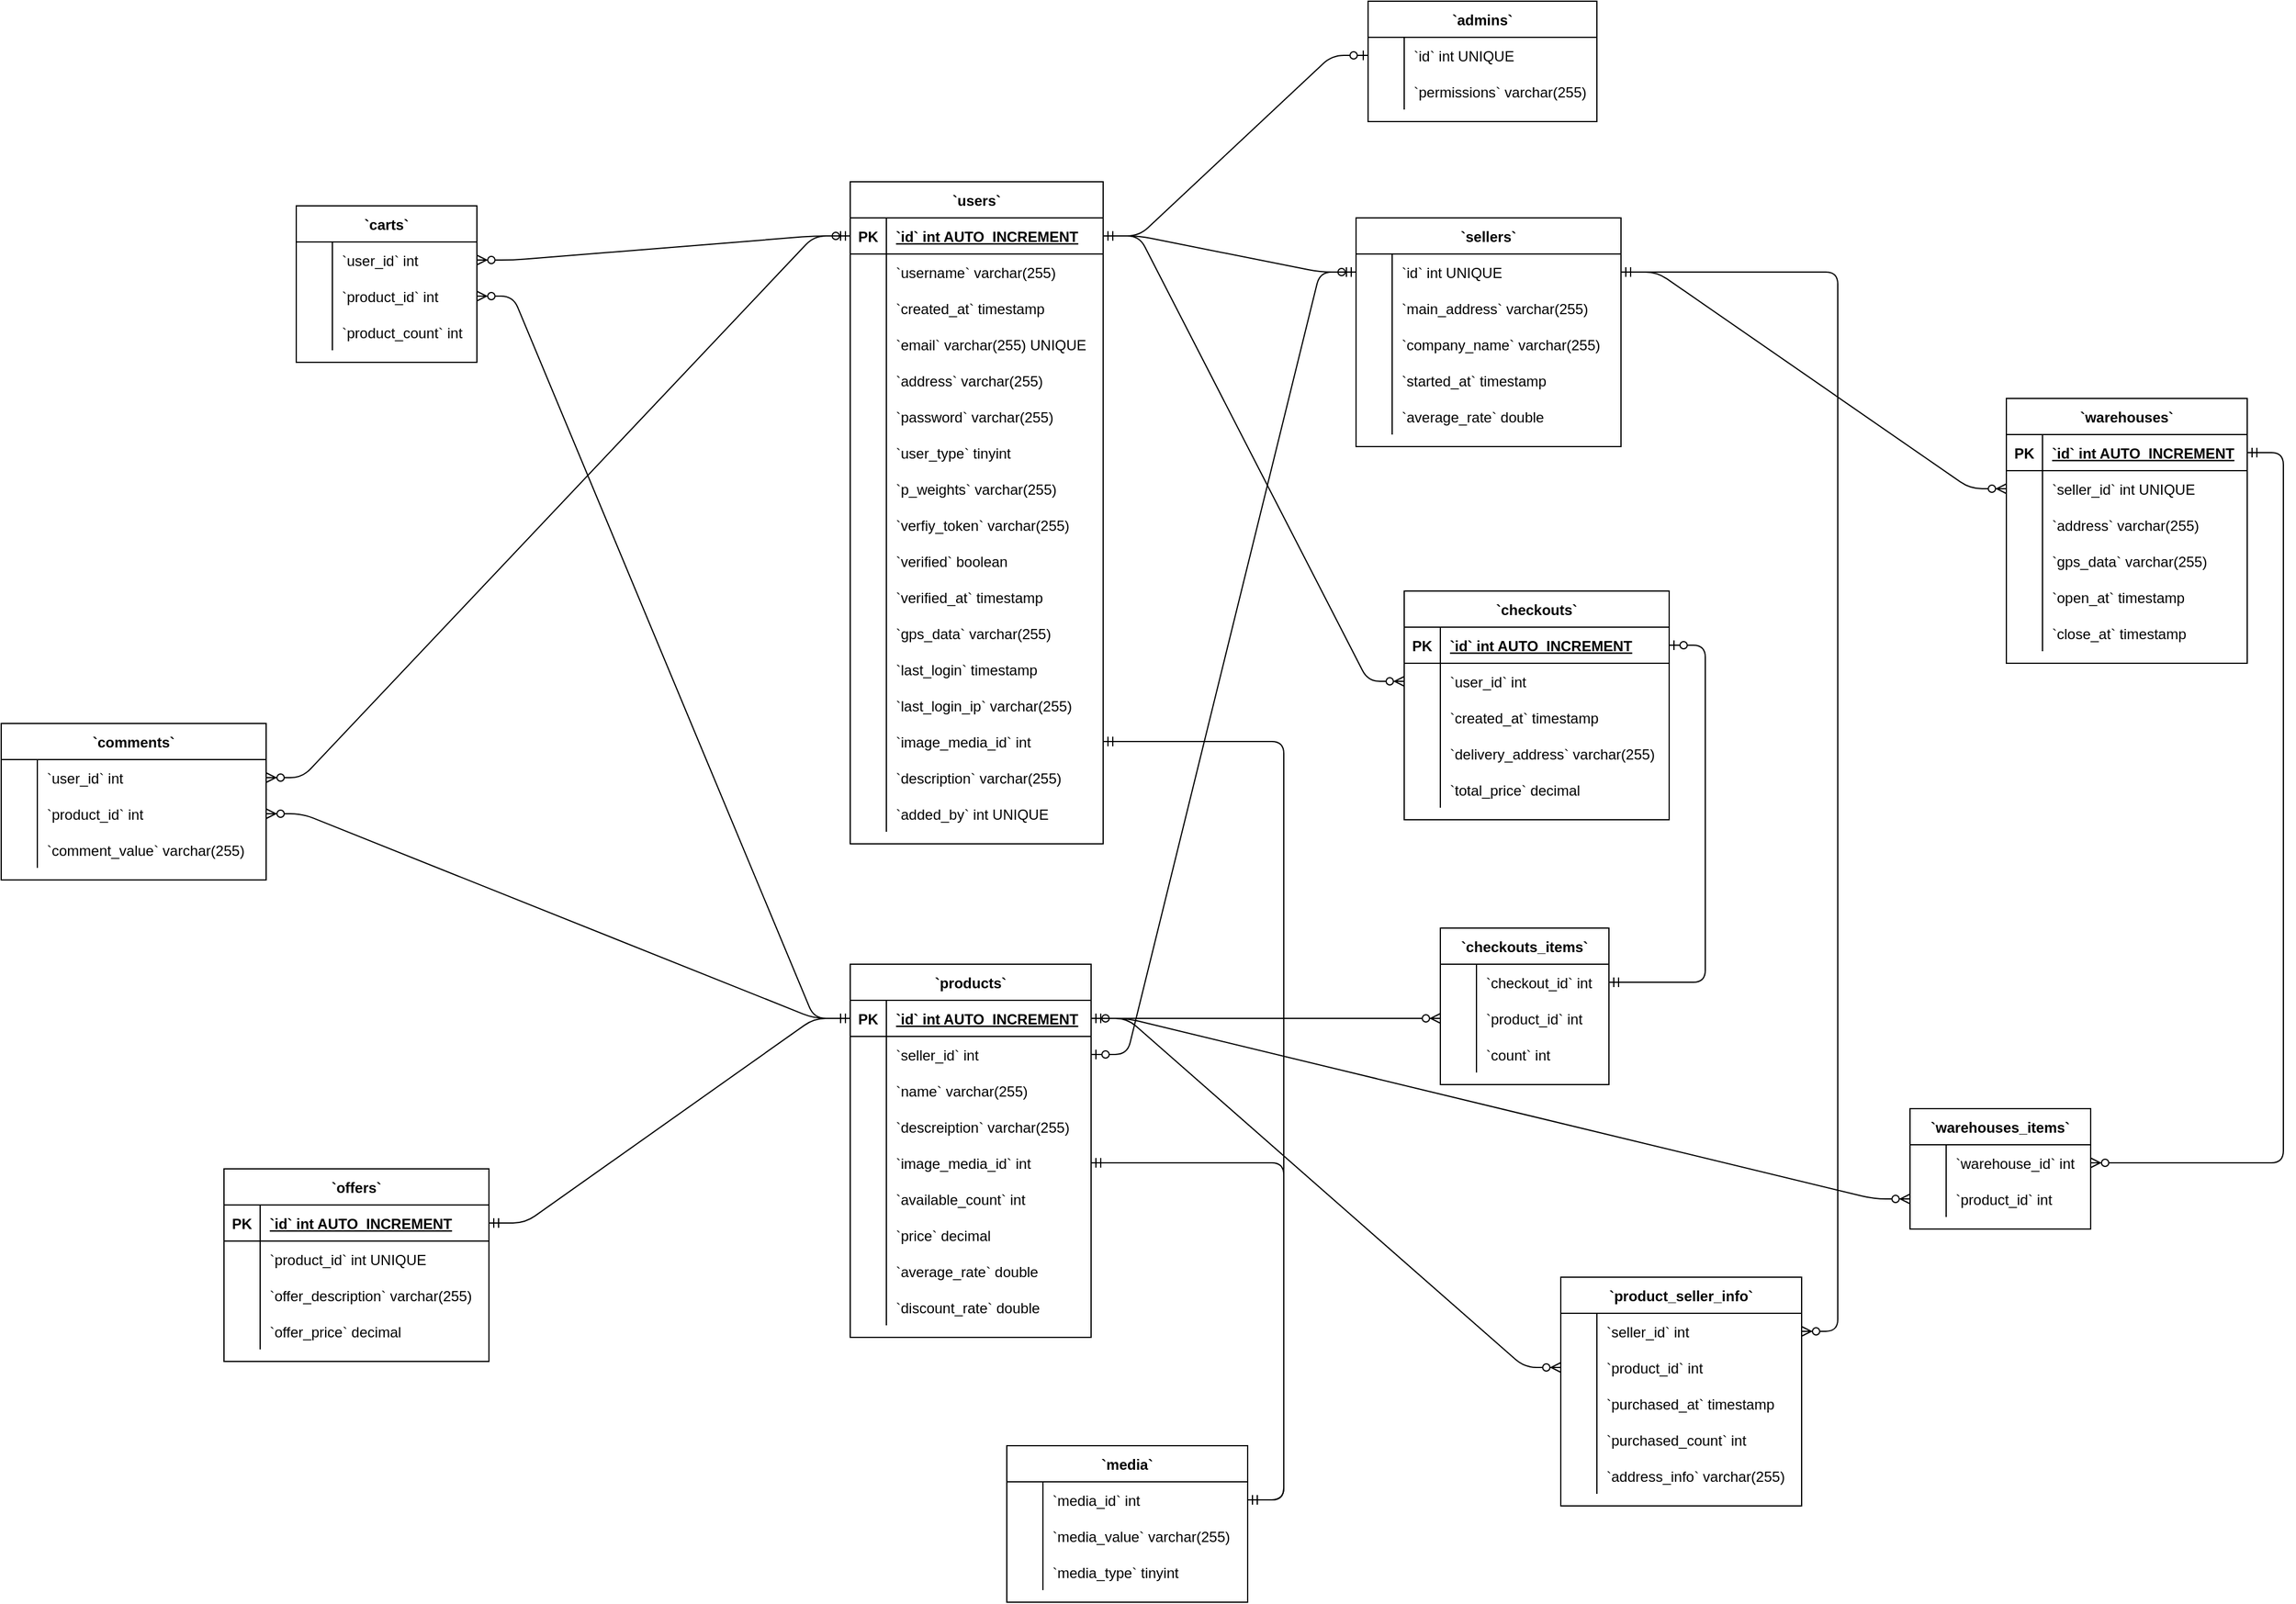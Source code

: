 <mxfile version="14.3.2" type="github"><diagram id="k_1rSkoforNsFeboKIsF" name="Page-1"><mxGraphModel dx="6105" dy="1963" grid="1" gridSize="10" guides="1" tooltips="1" connect="1" arrows="1" fold="1" page="1" pageScale="1" pageWidth="850" pageHeight="1100" math="0" shadow="0"><root><mxCell id="0"/><mxCell id="1" parent="0"/><mxCell id="DcBNnEC-ndPfxMzca0XU-1" value="`users`" style="shape=table;startSize=30;container=1;collapsible=1;childLayout=tableLayout;fixedRows=1;rowLines=0;fontStyle=1;align=center;resizeLast=1;" parent="1" vertex="1"><mxGeometry x="-1545" y="460" width="210" height="550" as="geometry"/></mxCell><mxCell id="DcBNnEC-ndPfxMzca0XU-2" value="" style="shape=partialRectangle;collapsible=0;dropTarget=0;pointerEvents=0;fillColor=none;points=[[0,0.5],[1,0.5]];portConstraint=eastwest;top=0;left=0;right=0;bottom=1;" parent="DcBNnEC-ndPfxMzca0XU-1" vertex="1"><mxGeometry y="30" width="210" height="30" as="geometry"/></mxCell><mxCell id="DcBNnEC-ndPfxMzca0XU-3" value="PK" style="shape=partialRectangle;overflow=hidden;connectable=0;fillColor=none;top=0;left=0;bottom=0;right=0;fontStyle=1;" parent="DcBNnEC-ndPfxMzca0XU-2" vertex="1"><mxGeometry width="30" height="30" as="geometry"/></mxCell><mxCell id="DcBNnEC-ndPfxMzca0XU-4" value="`id` int  AUTO_INCREMENT" style="shape=partialRectangle;overflow=hidden;connectable=0;fillColor=none;top=0;left=0;bottom=0;right=0;align=left;spacingLeft=6;fontStyle=5;" parent="DcBNnEC-ndPfxMzca0XU-2" vertex="1"><mxGeometry x="30" width="180" height="30" as="geometry"/></mxCell><mxCell id="DcBNnEC-ndPfxMzca0XU-5" value="" style="shape=partialRectangle;collapsible=0;dropTarget=0;pointerEvents=0;fillColor=none;points=[[0,0.5],[1,0.5]];portConstraint=eastwest;top=0;left=0;right=0;bottom=0;" parent="DcBNnEC-ndPfxMzca0XU-1" vertex="1"><mxGeometry y="60" width="210" height="30" as="geometry"/></mxCell><mxCell id="DcBNnEC-ndPfxMzca0XU-6" value="" style="shape=partialRectangle;overflow=hidden;connectable=0;fillColor=none;top=0;left=0;bottom=0;right=0;" parent="DcBNnEC-ndPfxMzca0XU-5" vertex="1"><mxGeometry width="30" height="30" as="geometry"/></mxCell><mxCell id="DcBNnEC-ndPfxMzca0XU-7" value="`username` varchar(255)" style="shape=partialRectangle;overflow=hidden;connectable=0;fillColor=none;top=0;left=0;bottom=0;right=0;align=left;spacingLeft=6;" parent="DcBNnEC-ndPfxMzca0XU-5" vertex="1"><mxGeometry x="30" width="180" height="30" as="geometry"/></mxCell><mxCell id="DcBNnEC-ndPfxMzca0XU-8" value="" style="shape=partialRectangle;collapsible=0;dropTarget=0;pointerEvents=0;fillColor=none;points=[[0,0.5],[1,0.5]];portConstraint=eastwest;top=0;left=0;right=0;bottom=0;" parent="DcBNnEC-ndPfxMzca0XU-1" vertex="1"><mxGeometry y="90" width="210" height="30" as="geometry"/></mxCell><mxCell id="DcBNnEC-ndPfxMzca0XU-9" value="" style="shape=partialRectangle;overflow=hidden;connectable=0;fillColor=none;top=0;left=0;bottom=0;right=0;" parent="DcBNnEC-ndPfxMzca0XU-8" vertex="1"><mxGeometry width="30" height="30" as="geometry"/></mxCell><mxCell id="DcBNnEC-ndPfxMzca0XU-10" value="`created_at` timestamp" style="shape=partialRectangle;overflow=hidden;connectable=0;fillColor=none;top=0;left=0;bottom=0;right=0;align=left;spacingLeft=6;" parent="DcBNnEC-ndPfxMzca0XU-8" vertex="1"><mxGeometry x="30" width="180" height="30" as="geometry"/></mxCell><mxCell id="DcBNnEC-ndPfxMzca0XU-11" value="" style="shape=partialRectangle;collapsible=0;dropTarget=0;pointerEvents=0;fillColor=none;points=[[0,0.5],[1,0.5]];portConstraint=eastwest;top=0;left=0;right=0;bottom=0;" parent="DcBNnEC-ndPfxMzca0XU-1" vertex="1"><mxGeometry y="120" width="210" height="30" as="geometry"/></mxCell><mxCell id="DcBNnEC-ndPfxMzca0XU-12" value="" style="shape=partialRectangle;overflow=hidden;connectable=0;fillColor=none;top=0;left=0;bottom=0;right=0;" parent="DcBNnEC-ndPfxMzca0XU-11" vertex="1"><mxGeometry width="30" height="30" as="geometry"/></mxCell><mxCell id="DcBNnEC-ndPfxMzca0XU-13" value="`email` varchar(255) UNIQUE" style="shape=partialRectangle;overflow=hidden;connectable=0;fillColor=none;top=0;left=0;bottom=0;right=0;align=left;spacingLeft=6;" parent="DcBNnEC-ndPfxMzca0XU-11" vertex="1"><mxGeometry x="30" width="180" height="30" as="geometry"/></mxCell><mxCell id="DcBNnEC-ndPfxMzca0XU-14" value="" style="shape=partialRectangle;collapsible=0;dropTarget=0;pointerEvents=0;fillColor=none;points=[[0,0.5],[1,0.5]];portConstraint=eastwest;top=0;left=0;right=0;bottom=0;" parent="DcBNnEC-ndPfxMzca0XU-1" vertex="1"><mxGeometry y="150" width="210" height="30" as="geometry"/></mxCell><mxCell id="DcBNnEC-ndPfxMzca0XU-15" value="" style="shape=partialRectangle;overflow=hidden;connectable=0;fillColor=none;top=0;left=0;bottom=0;right=0;" parent="DcBNnEC-ndPfxMzca0XU-14" vertex="1"><mxGeometry width="30" height="30" as="geometry"/></mxCell><mxCell id="DcBNnEC-ndPfxMzca0XU-16" value="`address` varchar(255)" style="shape=partialRectangle;overflow=hidden;connectable=0;fillColor=none;top=0;left=0;bottom=0;right=0;align=left;spacingLeft=6;" parent="DcBNnEC-ndPfxMzca0XU-14" vertex="1"><mxGeometry x="30" width="180" height="30" as="geometry"/></mxCell><mxCell id="DcBNnEC-ndPfxMzca0XU-17" value="" style="shape=partialRectangle;collapsible=0;dropTarget=0;pointerEvents=0;fillColor=none;points=[[0,0.5],[1,0.5]];portConstraint=eastwest;top=0;left=0;right=0;bottom=0;" parent="DcBNnEC-ndPfxMzca0XU-1" vertex="1"><mxGeometry y="180" width="210" height="30" as="geometry"/></mxCell><mxCell id="DcBNnEC-ndPfxMzca0XU-18" value="" style="shape=partialRectangle;overflow=hidden;connectable=0;fillColor=none;top=0;left=0;bottom=0;right=0;" parent="DcBNnEC-ndPfxMzca0XU-17" vertex="1"><mxGeometry width="30" height="30" as="geometry"/></mxCell><mxCell id="DcBNnEC-ndPfxMzca0XU-19" value="`password` varchar(255)" style="shape=partialRectangle;overflow=hidden;connectable=0;fillColor=none;top=0;left=0;bottom=0;right=0;align=left;spacingLeft=6;" parent="DcBNnEC-ndPfxMzca0XU-17" vertex="1"><mxGeometry x="30" width="180" height="30" as="geometry"/></mxCell><mxCell id="DcBNnEC-ndPfxMzca0XU-20" value="" style="shape=partialRectangle;collapsible=0;dropTarget=0;pointerEvents=0;fillColor=none;points=[[0,0.5],[1,0.5]];portConstraint=eastwest;top=0;left=0;right=0;bottom=0;" parent="DcBNnEC-ndPfxMzca0XU-1" vertex="1"><mxGeometry y="210" width="210" height="30" as="geometry"/></mxCell><mxCell id="DcBNnEC-ndPfxMzca0XU-21" value="" style="shape=partialRectangle;overflow=hidden;connectable=0;fillColor=none;top=0;left=0;bottom=0;right=0;" parent="DcBNnEC-ndPfxMzca0XU-20" vertex="1"><mxGeometry width="30" height="30" as="geometry"/></mxCell><mxCell id="DcBNnEC-ndPfxMzca0XU-22" value="`user_type` tinyint" style="shape=partialRectangle;overflow=hidden;connectable=0;fillColor=none;top=0;left=0;bottom=0;right=0;align=left;spacingLeft=6;" parent="DcBNnEC-ndPfxMzca0XU-20" vertex="1"><mxGeometry x="30" width="180" height="30" as="geometry"/></mxCell><mxCell id="DcBNnEC-ndPfxMzca0XU-23" value="" style="shape=partialRectangle;collapsible=0;dropTarget=0;pointerEvents=0;fillColor=none;points=[[0,0.5],[1,0.5]];portConstraint=eastwest;top=0;left=0;right=0;bottom=0;" parent="DcBNnEC-ndPfxMzca0XU-1" vertex="1"><mxGeometry y="240" width="210" height="30" as="geometry"/></mxCell><mxCell id="DcBNnEC-ndPfxMzca0XU-24" value="" style="shape=partialRectangle;overflow=hidden;connectable=0;fillColor=none;top=0;left=0;bottom=0;right=0;" parent="DcBNnEC-ndPfxMzca0XU-23" vertex="1"><mxGeometry width="30" height="30" as="geometry"/></mxCell><mxCell id="DcBNnEC-ndPfxMzca0XU-25" value="`p_weights` varchar(255)" style="shape=partialRectangle;overflow=hidden;connectable=0;fillColor=none;top=0;left=0;bottom=0;right=0;align=left;spacingLeft=6;" parent="DcBNnEC-ndPfxMzca0XU-23" vertex="1"><mxGeometry x="30" width="180" height="30" as="geometry"/></mxCell><mxCell id="DcBNnEC-ndPfxMzca0XU-26" value="" style="shape=partialRectangle;collapsible=0;dropTarget=0;pointerEvents=0;fillColor=none;points=[[0,0.5],[1,0.5]];portConstraint=eastwest;top=0;left=0;right=0;bottom=0;" parent="DcBNnEC-ndPfxMzca0XU-1" vertex="1"><mxGeometry y="270" width="210" height="30" as="geometry"/></mxCell><mxCell id="DcBNnEC-ndPfxMzca0XU-27" value="" style="shape=partialRectangle;overflow=hidden;connectable=0;fillColor=none;top=0;left=0;bottom=0;right=0;" parent="DcBNnEC-ndPfxMzca0XU-26" vertex="1"><mxGeometry width="30" height="30" as="geometry"/></mxCell><mxCell id="DcBNnEC-ndPfxMzca0XU-28" value="`verfiy_token` varchar(255)" style="shape=partialRectangle;overflow=hidden;connectable=0;fillColor=none;top=0;left=0;bottom=0;right=0;align=left;spacingLeft=6;" parent="DcBNnEC-ndPfxMzca0XU-26" vertex="1"><mxGeometry x="30" width="180" height="30" as="geometry"/></mxCell><mxCell id="DcBNnEC-ndPfxMzca0XU-29" value="" style="shape=partialRectangle;collapsible=0;dropTarget=0;pointerEvents=0;fillColor=none;points=[[0,0.5],[1,0.5]];portConstraint=eastwest;top=0;left=0;right=0;bottom=0;" parent="DcBNnEC-ndPfxMzca0XU-1" vertex="1"><mxGeometry y="300" width="210" height="30" as="geometry"/></mxCell><mxCell id="DcBNnEC-ndPfxMzca0XU-30" value="" style="shape=partialRectangle;overflow=hidden;connectable=0;fillColor=none;top=0;left=0;bottom=0;right=0;" parent="DcBNnEC-ndPfxMzca0XU-29" vertex="1"><mxGeometry width="30" height="30" as="geometry"/></mxCell><mxCell id="DcBNnEC-ndPfxMzca0XU-31" value="`verified` boolean" style="shape=partialRectangle;overflow=hidden;connectable=0;fillColor=none;top=0;left=0;bottom=0;right=0;align=left;spacingLeft=6;" parent="DcBNnEC-ndPfxMzca0XU-29" vertex="1"><mxGeometry x="30" width="180" height="30" as="geometry"/></mxCell><mxCell id="DcBNnEC-ndPfxMzca0XU-32" value="" style="shape=partialRectangle;collapsible=0;dropTarget=0;pointerEvents=0;fillColor=none;points=[[0,0.5],[1,0.5]];portConstraint=eastwest;top=0;left=0;right=0;bottom=0;" parent="DcBNnEC-ndPfxMzca0XU-1" vertex="1"><mxGeometry y="330" width="210" height="30" as="geometry"/></mxCell><mxCell id="DcBNnEC-ndPfxMzca0XU-33" value="" style="shape=partialRectangle;overflow=hidden;connectable=0;fillColor=none;top=0;left=0;bottom=0;right=0;" parent="DcBNnEC-ndPfxMzca0XU-32" vertex="1"><mxGeometry width="30" height="30" as="geometry"/></mxCell><mxCell id="DcBNnEC-ndPfxMzca0XU-34" value="`verified_at` timestamp" style="shape=partialRectangle;overflow=hidden;connectable=0;fillColor=none;top=0;left=0;bottom=0;right=0;align=left;spacingLeft=6;" parent="DcBNnEC-ndPfxMzca0XU-32" vertex="1"><mxGeometry x="30" width="180" height="30" as="geometry"/></mxCell><mxCell id="DcBNnEC-ndPfxMzca0XU-35" value="" style="shape=partialRectangle;collapsible=0;dropTarget=0;pointerEvents=0;fillColor=none;points=[[0,0.5],[1,0.5]];portConstraint=eastwest;top=0;left=0;right=0;bottom=0;" parent="DcBNnEC-ndPfxMzca0XU-1" vertex="1"><mxGeometry y="360" width="210" height="30" as="geometry"/></mxCell><mxCell id="DcBNnEC-ndPfxMzca0XU-36" value="" style="shape=partialRectangle;overflow=hidden;connectable=0;fillColor=none;top=0;left=0;bottom=0;right=0;" parent="DcBNnEC-ndPfxMzca0XU-35" vertex="1"><mxGeometry width="30" height="30" as="geometry"/></mxCell><mxCell id="DcBNnEC-ndPfxMzca0XU-37" value="`gps_data` varchar(255)" style="shape=partialRectangle;overflow=hidden;connectable=0;fillColor=none;top=0;left=0;bottom=0;right=0;align=left;spacingLeft=6;" parent="DcBNnEC-ndPfxMzca0XU-35" vertex="1"><mxGeometry x="30" width="180" height="30" as="geometry"/></mxCell><mxCell id="DcBNnEC-ndPfxMzca0XU-38" value="" style="shape=partialRectangle;collapsible=0;dropTarget=0;pointerEvents=0;fillColor=none;points=[[0,0.5],[1,0.5]];portConstraint=eastwest;top=0;left=0;right=0;bottom=0;" parent="DcBNnEC-ndPfxMzca0XU-1" vertex="1"><mxGeometry y="390" width="210" height="30" as="geometry"/></mxCell><mxCell id="DcBNnEC-ndPfxMzca0XU-39" value="" style="shape=partialRectangle;overflow=hidden;connectable=0;fillColor=none;top=0;left=0;bottom=0;right=0;" parent="DcBNnEC-ndPfxMzca0XU-38" vertex="1"><mxGeometry width="30" height="30" as="geometry"/></mxCell><mxCell id="DcBNnEC-ndPfxMzca0XU-40" value="`last_login` timestamp" style="shape=partialRectangle;overflow=hidden;connectable=0;fillColor=none;top=0;left=0;bottom=0;right=0;align=left;spacingLeft=6;" parent="DcBNnEC-ndPfxMzca0XU-38" vertex="1"><mxGeometry x="30" width="180" height="30" as="geometry"/></mxCell><mxCell id="DcBNnEC-ndPfxMzca0XU-41" value="" style="shape=partialRectangle;collapsible=0;dropTarget=0;pointerEvents=0;fillColor=none;points=[[0,0.5],[1,0.5]];portConstraint=eastwest;top=0;left=0;right=0;bottom=0;" parent="DcBNnEC-ndPfxMzca0XU-1" vertex="1"><mxGeometry y="420" width="210" height="30" as="geometry"/></mxCell><mxCell id="DcBNnEC-ndPfxMzca0XU-42" value="" style="shape=partialRectangle;overflow=hidden;connectable=0;fillColor=none;top=0;left=0;bottom=0;right=0;" parent="DcBNnEC-ndPfxMzca0XU-41" vertex="1"><mxGeometry width="30" height="30" as="geometry"/></mxCell><mxCell id="DcBNnEC-ndPfxMzca0XU-43" value="`last_login_ip` varchar(255)" style="shape=partialRectangle;overflow=hidden;connectable=0;fillColor=none;top=0;left=0;bottom=0;right=0;align=left;spacingLeft=6;" parent="DcBNnEC-ndPfxMzca0XU-41" vertex="1"><mxGeometry x="30" width="180" height="30" as="geometry"/></mxCell><mxCell id="DcBNnEC-ndPfxMzca0XU-44" value="" style="shape=partialRectangle;collapsible=0;dropTarget=0;pointerEvents=0;fillColor=none;points=[[0,0.5],[1,0.5]];portConstraint=eastwest;top=0;left=0;right=0;bottom=0;" parent="DcBNnEC-ndPfxMzca0XU-1" vertex="1"><mxGeometry y="450" width="210" height="30" as="geometry"/></mxCell><mxCell id="DcBNnEC-ndPfxMzca0XU-45" value="" style="shape=partialRectangle;overflow=hidden;connectable=0;fillColor=none;top=0;left=0;bottom=0;right=0;" parent="DcBNnEC-ndPfxMzca0XU-44" vertex="1"><mxGeometry width="30" height="30" as="geometry"/></mxCell><mxCell id="DcBNnEC-ndPfxMzca0XU-46" value="`image_media_id` int" style="shape=partialRectangle;overflow=hidden;connectable=0;fillColor=none;top=0;left=0;bottom=0;right=0;align=left;spacingLeft=6;" parent="DcBNnEC-ndPfxMzca0XU-44" vertex="1"><mxGeometry x="30" width="180" height="30" as="geometry"/></mxCell><mxCell id="DcBNnEC-ndPfxMzca0XU-47" value="" style="shape=partialRectangle;collapsible=0;dropTarget=0;pointerEvents=0;fillColor=none;points=[[0,0.5],[1,0.5]];portConstraint=eastwest;top=0;left=0;right=0;bottom=0;" parent="DcBNnEC-ndPfxMzca0XU-1" vertex="1"><mxGeometry y="480" width="210" height="30" as="geometry"/></mxCell><mxCell id="DcBNnEC-ndPfxMzca0XU-48" value="" style="shape=partialRectangle;overflow=hidden;connectable=0;fillColor=none;top=0;left=0;bottom=0;right=0;" parent="DcBNnEC-ndPfxMzca0XU-47" vertex="1"><mxGeometry width="30" height="30" as="geometry"/></mxCell><mxCell id="DcBNnEC-ndPfxMzca0XU-49" value="`description` varchar(255)" style="shape=partialRectangle;overflow=hidden;connectable=0;fillColor=none;top=0;left=0;bottom=0;right=0;align=left;spacingLeft=6;" parent="DcBNnEC-ndPfxMzca0XU-47" vertex="1"><mxGeometry x="30" width="180" height="30" as="geometry"/></mxCell><mxCell id="DcBNnEC-ndPfxMzca0XU-50" value="" style="shape=partialRectangle;collapsible=0;dropTarget=0;pointerEvents=0;fillColor=none;points=[[0,0.5],[1,0.5]];portConstraint=eastwest;top=0;left=0;right=0;bottom=0;" parent="DcBNnEC-ndPfxMzca0XU-1" vertex="1"><mxGeometry y="510" width="210" height="30" as="geometry"/></mxCell><mxCell id="DcBNnEC-ndPfxMzca0XU-51" value="" style="shape=partialRectangle;overflow=hidden;connectable=0;fillColor=none;top=0;left=0;bottom=0;right=0;" parent="DcBNnEC-ndPfxMzca0XU-50" vertex="1"><mxGeometry width="30" height="30" as="geometry"/></mxCell><mxCell id="DcBNnEC-ndPfxMzca0XU-52" value="`added_by` int UNIQUE" style="shape=partialRectangle;overflow=hidden;connectable=0;fillColor=none;top=0;left=0;bottom=0;right=0;align=left;spacingLeft=6;" parent="DcBNnEC-ndPfxMzca0XU-50" vertex="1"><mxGeometry x="30" width="180" height="30" as="geometry"/></mxCell><mxCell id="DcBNnEC-ndPfxMzca0XU-53" value="`sellers`" style="shape=table;startSize=30;container=1;collapsible=1;childLayout=tableLayout;fixedRows=1;rowLines=0;fontStyle=1;align=center;resizeLast=1;" parent="1" vertex="1"><mxGeometry x="-1125" y="490" width="220" height="190" as="geometry"/></mxCell><mxCell id="DcBNnEC-ndPfxMzca0XU-54" value="" style="shape=partialRectangle;collapsible=0;dropTarget=0;pointerEvents=0;fillColor=none;points=[[0,0.5],[1,0.5]];portConstraint=eastwest;top=0;left=0;right=0;bottom=0;" parent="DcBNnEC-ndPfxMzca0XU-53" vertex="1"><mxGeometry y="30" width="220" height="30" as="geometry"/></mxCell><mxCell id="DcBNnEC-ndPfxMzca0XU-55" value="" style="shape=partialRectangle;overflow=hidden;connectable=0;fillColor=none;top=0;left=0;bottom=0;right=0;" parent="DcBNnEC-ndPfxMzca0XU-54" vertex="1"><mxGeometry width="30" height="30" as="geometry"/></mxCell><mxCell id="DcBNnEC-ndPfxMzca0XU-56" value="`id` int UNIQUE" style="shape=partialRectangle;overflow=hidden;connectable=0;fillColor=none;top=0;left=0;bottom=0;right=0;align=left;spacingLeft=6;" parent="DcBNnEC-ndPfxMzca0XU-54" vertex="1"><mxGeometry x="30" width="190" height="30" as="geometry"/></mxCell><mxCell id="DcBNnEC-ndPfxMzca0XU-57" value="" style="shape=partialRectangle;collapsible=0;dropTarget=0;pointerEvents=0;fillColor=none;points=[[0,0.5],[1,0.5]];portConstraint=eastwest;top=0;left=0;right=0;bottom=0;" parent="DcBNnEC-ndPfxMzca0XU-53" vertex="1"><mxGeometry y="60" width="220" height="30" as="geometry"/></mxCell><mxCell id="DcBNnEC-ndPfxMzca0XU-58" value="" style="shape=partialRectangle;overflow=hidden;connectable=0;fillColor=none;top=0;left=0;bottom=0;right=0;" parent="DcBNnEC-ndPfxMzca0XU-57" vertex="1"><mxGeometry width="30" height="30" as="geometry"/></mxCell><mxCell id="DcBNnEC-ndPfxMzca0XU-59" value="`main_address` varchar(255)" style="shape=partialRectangle;overflow=hidden;connectable=0;fillColor=none;top=0;left=0;bottom=0;right=0;align=left;spacingLeft=6;" parent="DcBNnEC-ndPfxMzca0XU-57" vertex="1"><mxGeometry x="30" width="190" height="30" as="geometry"/></mxCell><mxCell id="DcBNnEC-ndPfxMzca0XU-60" value="" style="shape=partialRectangle;collapsible=0;dropTarget=0;pointerEvents=0;fillColor=none;points=[[0,0.5],[1,0.5]];portConstraint=eastwest;top=0;left=0;right=0;bottom=0;" parent="DcBNnEC-ndPfxMzca0XU-53" vertex="1"><mxGeometry y="90" width="220" height="30" as="geometry"/></mxCell><mxCell id="DcBNnEC-ndPfxMzca0XU-61" value="" style="shape=partialRectangle;overflow=hidden;connectable=0;fillColor=none;top=0;left=0;bottom=0;right=0;" parent="DcBNnEC-ndPfxMzca0XU-60" vertex="1"><mxGeometry width="30" height="30" as="geometry"/></mxCell><mxCell id="DcBNnEC-ndPfxMzca0XU-62" value="`company_name` varchar(255)" style="shape=partialRectangle;overflow=hidden;connectable=0;fillColor=none;top=0;left=0;bottom=0;right=0;align=left;spacingLeft=6;" parent="DcBNnEC-ndPfxMzca0XU-60" vertex="1"><mxGeometry x="30" width="190" height="30" as="geometry"/></mxCell><mxCell id="DcBNnEC-ndPfxMzca0XU-63" value="" style="shape=partialRectangle;collapsible=0;dropTarget=0;pointerEvents=0;fillColor=none;points=[[0,0.5],[1,0.5]];portConstraint=eastwest;top=0;left=0;right=0;bottom=0;" parent="DcBNnEC-ndPfxMzca0XU-53" vertex="1"><mxGeometry y="120" width="220" height="30" as="geometry"/></mxCell><mxCell id="DcBNnEC-ndPfxMzca0XU-64" value="" style="shape=partialRectangle;overflow=hidden;connectable=0;fillColor=none;top=0;left=0;bottom=0;right=0;" parent="DcBNnEC-ndPfxMzca0XU-63" vertex="1"><mxGeometry width="30" height="30" as="geometry"/></mxCell><mxCell id="DcBNnEC-ndPfxMzca0XU-65" value="`started_at` timestamp" style="shape=partialRectangle;overflow=hidden;connectable=0;fillColor=none;top=0;left=0;bottom=0;right=0;align=left;spacingLeft=6;" parent="DcBNnEC-ndPfxMzca0XU-63" vertex="1"><mxGeometry x="30" width="190" height="30" as="geometry"/></mxCell><mxCell id="DcBNnEC-ndPfxMzca0XU-66" value="" style="shape=partialRectangle;collapsible=0;dropTarget=0;pointerEvents=0;fillColor=none;points=[[0,0.5],[1,0.5]];portConstraint=eastwest;top=0;left=0;right=0;bottom=0;" parent="DcBNnEC-ndPfxMzca0XU-53" vertex="1"><mxGeometry y="150" width="220" height="30" as="geometry"/></mxCell><mxCell id="DcBNnEC-ndPfxMzca0XU-67" value="" style="shape=partialRectangle;overflow=hidden;connectable=0;fillColor=none;top=0;left=0;bottom=0;right=0;" parent="DcBNnEC-ndPfxMzca0XU-66" vertex="1"><mxGeometry width="30" height="30" as="geometry"/></mxCell><mxCell id="DcBNnEC-ndPfxMzca0XU-68" value="`average_rate` double" style="shape=partialRectangle;overflow=hidden;connectable=0;fillColor=none;top=0;left=0;bottom=0;right=0;align=left;spacingLeft=6;" parent="DcBNnEC-ndPfxMzca0XU-66" vertex="1"><mxGeometry x="30" width="190" height="30" as="geometry"/></mxCell><mxCell id="DcBNnEC-ndPfxMzca0XU-69" value="`products`" style="shape=table;startSize=30;container=1;collapsible=1;childLayout=tableLayout;fixedRows=1;rowLines=0;fontStyle=1;align=center;resizeLast=1;" parent="1" vertex="1"><mxGeometry x="-1545" y="1110" width="200" height="310" as="geometry"/></mxCell><mxCell id="DcBNnEC-ndPfxMzca0XU-70" value="" style="shape=partialRectangle;collapsible=0;dropTarget=0;pointerEvents=0;fillColor=none;points=[[0,0.5],[1,0.5]];portConstraint=eastwest;top=0;left=0;right=0;bottom=1;" parent="DcBNnEC-ndPfxMzca0XU-69" vertex="1"><mxGeometry y="30" width="200" height="30" as="geometry"/></mxCell><mxCell id="DcBNnEC-ndPfxMzca0XU-71" value="PK" style="shape=partialRectangle;overflow=hidden;connectable=0;fillColor=none;top=0;left=0;bottom=0;right=0;fontStyle=1;" parent="DcBNnEC-ndPfxMzca0XU-70" vertex="1"><mxGeometry width="30" height="30" as="geometry"/></mxCell><mxCell id="DcBNnEC-ndPfxMzca0XU-72" value="`id` int  AUTO_INCREMENT" style="shape=partialRectangle;overflow=hidden;connectable=0;fillColor=none;top=0;left=0;bottom=0;right=0;align=left;spacingLeft=6;fontStyle=5;" parent="DcBNnEC-ndPfxMzca0XU-70" vertex="1"><mxGeometry x="30" width="170" height="30" as="geometry"/></mxCell><mxCell id="DcBNnEC-ndPfxMzca0XU-73" value="" style="shape=partialRectangle;collapsible=0;dropTarget=0;pointerEvents=0;fillColor=none;points=[[0,0.5],[1,0.5]];portConstraint=eastwest;top=0;left=0;right=0;bottom=0;" parent="DcBNnEC-ndPfxMzca0XU-69" vertex="1"><mxGeometry y="60" width="200" height="30" as="geometry"/></mxCell><mxCell id="DcBNnEC-ndPfxMzca0XU-74" value="" style="shape=partialRectangle;overflow=hidden;connectable=0;fillColor=none;top=0;left=0;bottom=0;right=0;" parent="DcBNnEC-ndPfxMzca0XU-73" vertex="1"><mxGeometry width="30" height="30" as="geometry"/></mxCell><mxCell id="DcBNnEC-ndPfxMzca0XU-75" value="`seller_id` int" style="shape=partialRectangle;overflow=hidden;connectable=0;fillColor=none;top=0;left=0;bottom=0;right=0;align=left;spacingLeft=6;" parent="DcBNnEC-ndPfxMzca0XU-73" vertex="1"><mxGeometry x="30" width="170" height="30" as="geometry"/></mxCell><mxCell id="DcBNnEC-ndPfxMzca0XU-76" value="" style="shape=partialRectangle;collapsible=0;dropTarget=0;pointerEvents=0;fillColor=none;points=[[0,0.5],[1,0.5]];portConstraint=eastwest;top=0;left=0;right=0;bottom=0;" parent="DcBNnEC-ndPfxMzca0XU-69" vertex="1"><mxGeometry y="90" width="200" height="30" as="geometry"/></mxCell><mxCell id="DcBNnEC-ndPfxMzca0XU-77" value="" style="shape=partialRectangle;overflow=hidden;connectable=0;fillColor=none;top=0;left=0;bottom=0;right=0;" parent="DcBNnEC-ndPfxMzca0XU-76" vertex="1"><mxGeometry width="30" height="30" as="geometry"/></mxCell><mxCell id="DcBNnEC-ndPfxMzca0XU-78" value="`name` varchar(255)" style="shape=partialRectangle;overflow=hidden;connectable=0;fillColor=none;top=0;left=0;bottom=0;right=0;align=left;spacingLeft=6;" parent="DcBNnEC-ndPfxMzca0XU-76" vertex="1"><mxGeometry x="30" width="170" height="30" as="geometry"/></mxCell><mxCell id="DcBNnEC-ndPfxMzca0XU-79" value="" style="shape=partialRectangle;collapsible=0;dropTarget=0;pointerEvents=0;fillColor=none;points=[[0,0.5],[1,0.5]];portConstraint=eastwest;top=0;left=0;right=0;bottom=0;" parent="DcBNnEC-ndPfxMzca0XU-69" vertex="1"><mxGeometry y="120" width="200" height="30" as="geometry"/></mxCell><mxCell id="DcBNnEC-ndPfxMzca0XU-80" value="" style="shape=partialRectangle;overflow=hidden;connectable=0;fillColor=none;top=0;left=0;bottom=0;right=0;" parent="DcBNnEC-ndPfxMzca0XU-79" vertex="1"><mxGeometry width="30" height="30" as="geometry"/></mxCell><mxCell id="DcBNnEC-ndPfxMzca0XU-81" value="`descreiption` varchar(255)" style="shape=partialRectangle;overflow=hidden;connectable=0;fillColor=none;top=0;left=0;bottom=0;right=0;align=left;spacingLeft=6;" parent="DcBNnEC-ndPfxMzca0XU-79" vertex="1"><mxGeometry x="30" width="170" height="30" as="geometry"/></mxCell><mxCell id="DcBNnEC-ndPfxMzca0XU-82" value="" style="shape=partialRectangle;collapsible=0;dropTarget=0;pointerEvents=0;fillColor=none;points=[[0,0.5],[1,0.5]];portConstraint=eastwest;top=0;left=0;right=0;bottom=0;" parent="DcBNnEC-ndPfxMzca0XU-69" vertex="1"><mxGeometry y="150" width="200" height="30" as="geometry"/></mxCell><mxCell id="DcBNnEC-ndPfxMzca0XU-83" value="" style="shape=partialRectangle;overflow=hidden;connectable=0;fillColor=none;top=0;left=0;bottom=0;right=0;" parent="DcBNnEC-ndPfxMzca0XU-82" vertex="1"><mxGeometry width="30" height="30" as="geometry"/></mxCell><mxCell id="DcBNnEC-ndPfxMzca0XU-84" value="`image_media_id` int" style="shape=partialRectangle;overflow=hidden;connectable=0;fillColor=none;top=0;left=0;bottom=0;right=0;align=left;spacingLeft=6;" parent="DcBNnEC-ndPfxMzca0XU-82" vertex="1"><mxGeometry x="30" width="170" height="30" as="geometry"/></mxCell><mxCell id="DcBNnEC-ndPfxMzca0XU-85" value="" style="shape=partialRectangle;collapsible=0;dropTarget=0;pointerEvents=0;fillColor=none;points=[[0,0.5],[1,0.5]];portConstraint=eastwest;top=0;left=0;right=0;bottom=0;" parent="DcBNnEC-ndPfxMzca0XU-69" vertex="1"><mxGeometry y="180" width="200" height="30" as="geometry"/></mxCell><mxCell id="DcBNnEC-ndPfxMzca0XU-86" value="" style="shape=partialRectangle;overflow=hidden;connectable=0;fillColor=none;top=0;left=0;bottom=0;right=0;" parent="DcBNnEC-ndPfxMzca0XU-85" vertex="1"><mxGeometry width="30" height="30" as="geometry"/></mxCell><mxCell id="DcBNnEC-ndPfxMzca0XU-87" value="`available_count` int" style="shape=partialRectangle;overflow=hidden;connectable=0;fillColor=none;top=0;left=0;bottom=0;right=0;align=left;spacingLeft=6;" parent="DcBNnEC-ndPfxMzca0XU-85" vertex="1"><mxGeometry x="30" width="170" height="30" as="geometry"/></mxCell><mxCell id="DcBNnEC-ndPfxMzca0XU-88" value="" style="shape=partialRectangle;collapsible=0;dropTarget=0;pointerEvents=0;fillColor=none;points=[[0,0.5],[1,0.5]];portConstraint=eastwest;top=0;left=0;right=0;bottom=0;" parent="DcBNnEC-ndPfxMzca0XU-69" vertex="1"><mxGeometry y="210" width="200" height="30" as="geometry"/></mxCell><mxCell id="DcBNnEC-ndPfxMzca0XU-89" value="" style="shape=partialRectangle;overflow=hidden;connectable=0;fillColor=none;top=0;left=0;bottom=0;right=0;" parent="DcBNnEC-ndPfxMzca0XU-88" vertex="1"><mxGeometry width="30" height="30" as="geometry"/></mxCell><mxCell id="DcBNnEC-ndPfxMzca0XU-90" value="`price` decimal" style="shape=partialRectangle;overflow=hidden;connectable=0;fillColor=none;top=0;left=0;bottom=0;right=0;align=left;spacingLeft=6;" parent="DcBNnEC-ndPfxMzca0XU-88" vertex="1"><mxGeometry x="30" width="170" height="30" as="geometry"/></mxCell><mxCell id="DcBNnEC-ndPfxMzca0XU-91" value="" style="shape=partialRectangle;collapsible=0;dropTarget=0;pointerEvents=0;fillColor=none;points=[[0,0.5],[1,0.5]];portConstraint=eastwest;top=0;left=0;right=0;bottom=0;" parent="DcBNnEC-ndPfxMzca0XU-69" vertex="1"><mxGeometry y="240" width="200" height="30" as="geometry"/></mxCell><mxCell id="DcBNnEC-ndPfxMzca0XU-92" value="" style="shape=partialRectangle;overflow=hidden;connectable=0;fillColor=none;top=0;left=0;bottom=0;right=0;" parent="DcBNnEC-ndPfxMzca0XU-91" vertex="1"><mxGeometry width="30" height="30" as="geometry"/></mxCell><mxCell id="DcBNnEC-ndPfxMzca0XU-93" value="`average_rate` double" style="shape=partialRectangle;overflow=hidden;connectable=0;fillColor=none;top=0;left=0;bottom=0;right=0;align=left;spacingLeft=6;" parent="DcBNnEC-ndPfxMzca0XU-91" vertex="1"><mxGeometry x="30" width="170" height="30" as="geometry"/></mxCell><mxCell id="DcBNnEC-ndPfxMzca0XU-94" value="" style="shape=partialRectangle;collapsible=0;dropTarget=0;pointerEvents=0;fillColor=none;points=[[0,0.5],[1,0.5]];portConstraint=eastwest;top=0;left=0;right=0;bottom=0;" parent="DcBNnEC-ndPfxMzca0XU-69" vertex="1"><mxGeometry y="270" width="200" height="30" as="geometry"/></mxCell><mxCell id="DcBNnEC-ndPfxMzca0XU-95" value="" style="shape=partialRectangle;overflow=hidden;connectable=0;fillColor=none;top=0;left=0;bottom=0;right=0;" parent="DcBNnEC-ndPfxMzca0XU-94" vertex="1"><mxGeometry width="30" height="30" as="geometry"/></mxCell><mxCell id="DcBNnEC-ndPfxMzca0XU-96" value="`discount_rate` double" style="shape=partialRectangle;overflow=hidden;connectable=0;fillColor=none;top=0;left=0;bottom=0;right=0;align=left;spacingLeft=6;" parent="DcBNnEC-ndPfxMzca0XU-94" vertex="1"><mxGeometry x="30" width="170" height="30" as="geometry"/></mxCell><mxCell id="DcBNnEC-ndPfxMzca0XU-97" value="`carts`" style="shape=table;startSize=30;container=1;collapsible=1;childLayout=tableLayout;fixedRows=1;rowLines=0;fontStyle=1;align=center;resizeLast=1;" parent="1" vertex="1"><mxGeometry x="-2005" y="480" width="150" height="130" as="geometry"/></mxCell><mxCell id="DcBNnEC-ndPfxMzca0XU-98" value="" style="shape=partialRectangle;collapsible=0;dropTarget=0;pointerEvents=0;fillColor=none;points=[[0,0.5],[1,0.5]];portConstraint=eastwest;top=0;left=0;right=0;bottom=0;" parent="DcBNnEC-ndPfxMzca0XU-97" vertex="1"><mxGeometry y="30" width="150" height="30" as="geometry"/></mxCell><mxCell id="DcBNnEC-ndPfxMzca0XU-99" value="" style="shape=partialRectangle;overflow=hidden;connectable=0;fillColor=none;top=0;left=0;bottom=0;right=0;" parent="DcBNnEC-ndPfxMzca0XU-98" vertex="1"><mxGeometry width="30" height="30" as="geometry"/></mxCell><mxCell id="DcBNnEC-ndPfxMzca0XU-100" value="`user_id` int" style="shape=partialRectangle;overflow=hidden;connectable=0;fillColor=none;top=0;left=0;bottom=0;right=0;align=left;spacingLeft=6;" parent="DcBNnEC-ndPfxMzca0XU-98" vertex="1"><mxGeometry x="30" width="120" height="30" as="geometry"/></mxCell><mxCell id="DcBNnEC-ndPfxMzca0XU-101" value="" style="shape=partialRectangle;collapsible=0;dropTarget=0;pointerEvents=0;fillColor=none;points=[[0,0.5],[1,0.5]];portConstraint=eastwest;top=0;left=0;right=0;bottom=0;" parent="DcBNnEC-ndPfxMzca0XU-97" vertex="1"><mxGeometry y="60" width="150" height="30" as="geometry"/></mxCell><mxCell id="DcBNnEC-ndPfxMzca0XU-102" value="" style="shape=partialRectangle;overflow=hidden;connectable=0;fillColor=none;top=0;left=0;bottom=0;right=0;" parent="DcBNnEC-ndPfxMzca0XU-101" vertex="1"><mxGeometry width="30" height="30" as="geometry"/></mxCell><mxCell id="DcBNnEC-ndPfxMzca0XU-103" value="`product_id` int" style="shape=partialRectangle;overflow=hidden;connectable=0;fillColor=none;top=0;left=0;bottom=0;right=0;align=left;spacingLeft=6;" parent="DcBNnEC-ndPfxMzca0XU-101" vertex="1"><mxGeometry x="30" width="120" height="30" as="geometry"/></mxCell><mxCell id="DcBNnEC-ndPfxMzca0XU-104" value="" style="shape=partialRectangle;collapsible=0;dropTarget=0;pointerEvents=0;fillColor=none;points=[[0,0.5],[1,0.5]];portConstraint=eastwest;top=0;left=0;right=0;bottom=0;" parent="DcBNnEC-ndPfxMzca0XU-97" vertex="1"><mxGeometry y="90" width="150" height="30" as="geometry"/></mxCell><mxCell id="DcBNnEC-ndPfxMzca0XU-105" value="" style="shape=partialRectangle;overflow=hidden;connectable=0;fillColor=none;top=0;left=0;bottom=0;right=0;" parent="DcBNnEC-ndPfxMzca0XU-104" vertex="1"><mxGeometry width="30" height="30" as="geometry"/></mxCell><mxCell id="DcBNnEC-ndPfxMzca0XU-106" value="`product_count` int" style="shape=partialRectangle;overflow=hidden;connectable=0;fillColor=none;top=0;left=0;bottom=0;right=0;align=left;spacingLeft=6;" parent="DcBNnEC-ndPfxMzca0XU-104" vertex="1"><mxGeometry x="30" width="120" height="30" as="geometry"/></mxCell><mxCell id="DcBNnEC-ndPfxMzca0XU-107" value="`admins`" style="shape=table;startSize=30;container=1;collapsible=1;childLayout=tableLayout;fixedRows=1;rowLines=0;fontStyle=1;align=center;resizeLast=1;" parent="1" vertex="1"><mxGeometry x="-1115" y="310" width="190" height="100" as="geometry"/></mxCell><mxCell id="DcBNnEC-ndPfxMzca0XU-108" value="" style="shape=partialRectangle;collapsible=0;dropTarget=0;pointerEvents=0;fillColor=none;points=[[0,0.5],[1,0.5]];portConstraint=eastwest;top=0;left=0;right=0;bottom=0;" parent="DcBNnEC-ndPfxMzca0XU-107" vertex="1"><mxGeometry y="30" width="190" height="30" as="geometry"/></mxCell><mxCell id="DcBNnEC-ndPfxMzca0XU-109" value="" style="shape=partialRectangle;overflow=hidden;connectable=0;fillColor=none;top=0;left=0;bottom=0;right=0;" parent="DcBNnEC-ndPfxMzca0XU-108" vertex="1"><mxGeometry width="30" height="30" as="geometry"/></mxCell><mxCell id="DcBNnEC-ndPfxMzca0XU-110" value="`id` int UNIQUE" style="shape=partialRectangle;overflow=hidden;connectable=0;fillColor=none;top=0;left=0;bottom=0;right=0;align=left;spacingLeft=6;" parent="DcBNnEC-ndPfxMzca0XU-108" vertex="1"><mxGeometry x="30" width="160" height="30" as="geometry"/></mxCell><mxCell id="DcBNnEC-ndPfxMzca0XU-111" value="" style="shape=partialRectangle;collapsible=0;dropTarget=0;pointerEvents=0;fillColor=none;points=[[0,0.5],[1,0.5]];portConstraint=eastwest;top=0;left=0;right=0;bottom=0;" parent="DcBNnEC-ndPfxMzca0XU-107" vertex="1"><mxGeometry y="60" width="190" height="30" as="geometry"/></mxCell><mxCell id="DcBNnEC-ndPfxMzca0XU-112" value="" style="shape=partialRectangle;overflow=hidden;connectable=0;fillColor=none;top=0;left=0;bottom=0;right=0;" parent="DcBNnEC-ndPfxMzca0XU-111" vertex="1"><mxGeometry width="30" height="30" as="geometry"/></mxCell><mxCell id="DcBNnEC-ndPfxMzca0XU-113" value="`permissions` varchar(255)" style="shape=partialRectangle;overflow=hidden;connectable=0;fillColor=none;top=0;left=0;bottom=0;right=0;align=left;spacingLeft=6;" parent="DcBNnEC-ndPfxMzca0XU-111" vertex="1"><mxGeometry x="30" width="160" height="30" as="geometry"/></mxCell><mxCell id="DcBNnEC-ndPfxMzca0XU-114" value="`checkouts`" style="shape=table;startSize=30;container=1;collapsible=1;childLayout=tableLayout;fixedRows=1;rowLines=0;fontStyle=1;align=center;resizeLast=1;" parent="1" vertex="1"><mxGeometry x="-1085" y="800" width="220" height="190" as="geometry"/></mxCell><mxCell id="DcBNnEC-ndPfxMzca0XU-115" value="" style="shape=partialRectangle;collapsible=0;dropTarget=0;pointerEvents=0;fillColor=none;points=[[0,0.5],[1,0.5]];portConstraint=eastwest;top=0;left=0;right=0;bottom=1;" parent="DcBNnEC-ndPfxMzca0XU-114" vertex="1"><mxGeometry y="30" width="220" height="30" as="geometry"/></mxCell><mxCell id="DcBNnEC-ndPfxMzca0XU-116" value="PK" style="shape=partialRectangle;overflow=hidden;connectable=0;fillColor=none;top=0;left=0;bottom=0;right=0;fontStyle=1;" parent="DcBNnEC-ndPfxMzca0XU-115" vertex="1"><mxGeometry width="30" height="30" as="geometry"/></mxCell><mxCell id="DcBNnEC-ndPfxMzca0XU-117" value="`id` int  AUTO_INCREMENT" style="shape=partialRectangle;overflow=hidden;connectable=0;fillColor=none;top=0;left=0;bottom=0;right=0;align=left;spacingLeft=6;fontStyle=5;" parent="DcBNnEC-ndPfxMzca0XU-115" vertex="1"><mxGeometry x="30" width="190" height="30" as="geometry"/></mxCell><mxCell id="DcBNnEC-ndPfxMzca0XU-118" value="" style="shape=partialRectangle;collapsible=0;dropTarget=0;pointerEvents=0;fillColor=none;points=[[0,0.5],[1,0.5]];portConstraint=eastwest;top=0;left=0;right=0;bottom=0;" parent="DcBNnEC-ndPfxMzca0XU-114" vertex="1"><mxGeometry y="60" width="220" height="30" as="geometry"/></mxCell><mxCell id="DcBNnEC-ndPfxMzca0XU-119" value="" style="shape=partialRectangle;overflow=hidden;connectable=0;fillColor=none;top=0;left=0;bottom=0;right=0;" parent="DcBNnEC-ndPfxMzca0XU-118" vertex="1"><mxGeometry width="30" height="30" as="geometry"/></mxCell><mxCell id="DcBNnEC-ndPfxMzca0XU-120" value="`user_id` int" style="shape=partialRectangle;overflow=hidden;connectable=0;fillColor=none;top=0;left=0;bottom=0;right=0;align=left;spacingLeft=6;" parent="DcBNnEC-ndPfxMzca0XU-118" vertex="1"><mxGeometry x="30" width="190" height="30" as="geometry"/></mxCell><mxCell id="DcBNnEC-ndPfxMzca0XU-121" value="" style="shape=partialRectangle;collapsible=0;dropTarget=0;pointerEvents=0;fillColor=none;points=[[0,0.5],[1,0.5]];portConstraint=eastwest;top=0;left=0;right=0;bottom=0;" parent="DcBNnEC-ndPfxMzca0XU-114" vertex="1"><mxGeometry y="90" width="220" height="30" as="geometry"/></mxCell><mxCell id="DcBNnEC-ndPfxMzca0XU-122" value="" style="shape=partialRectangle;overflow=hidden;connectable=0;fillColor=none;top=0;left=0;bottom=0;right=0;" parent="DcBNnEC-ndPfxMzca0XU-121" vertex="1"><mxGeometry width="30" height="30" as="geometry"/></mxCell><mxCell id="DcBNnEC-ndPfxMzca0XU-123" value="`created_at` timestamp" style="shape=partialRectangle;overflow=hidden;connectable=0;fillColor=none;top=0;left=0;bottom=0;right=0;align=left;spacingLeft=6;" parent="DcBNnEC-ndPfxMzca0XU-121" vertex="1"><mxGeometry x="30" width="190" height="30" as="geometry"/></mxCell><mxCell id="DcBNnEC-ndPfxMzca0XU-124" value="" style="shape=partialRectangle;collapsible=0;dropTarget=0;pointerEvents=0;fillColor=none;points=[[0,0.5],[1,0.5]];portConstraint=eastwest;top=0;left=0;right=0;bottom=0;" parent="DcBNnEC-ndPfxMzca0XU-114" vertex="1"><mxGeometry y="120" width="220" height="30" as="geometry"/></mxCell><mxCell id="DcBNnEC-ndPfxMzca0XU-125" value="" style="shape=partialRectangle;overflow=hidden;connectable=0;fillColor=none;top=0;left=0;bottom=0;right=0;" parent="DcBNnEC-ndPfxMzca0XU-124" vertex="1"><mxGeometry width="30" height="30" as="geometry"/></mxCell><mxCell id="DcBNnEC-ndPfxMzca0XU-126" value="`delivery_address` varchar(255)" style="shape=partialRectangle;overflow=hidden;connectable=0;fillColor=none;top=0;left=0;bottom=0;right=0;align=left;spacingLeft=6;" parent="DcBNnEC-ndPfxMzca0XU-124" vertex="1"><mxGeometry x="30" width="190" height="30" as="geometry"/></mxCell><mxCell id="DcBNnEC-ndPfxMzca0XU-127" value="" style="shape=partialRectangle;collapsible=0;dropTarget=0;pointerEvents=0;fillColor=none;points=[[0,0.5],[1,0.5]];portConstraint=eastwest;top=0;left=0;right=0;bottom=0;" parent="DcBNnEC-ndPfxMzca0XU-114" vertex="1"><mxGeometry y="150" width="220" height="30" as="geometry"/></mxCell><mxCell id="DcBNnEC-ndPfxMzca0XU-128" value="" style="shape=partialRectangle;overflow=hidden;connectable=0;fillColor=none;top=0;left=0;bottom=0;right=0;" parent="DcBNnEC-ndPfxMzca0XU-127" vertex="1"><mxGeometry width="30" height="30" as="geometry"/></mxCell><mxCell id="DcBNnEC-ndPfxMzca0XU-129" value="`total_price` decimal" style="shape=partialRectangle;overflow=hidden;connectable=0;fillColor=none;top=0;left=0;bottom=0;right=0;align=left;spacingLeft=6;" parent="DcBNnEC-ndPfxMzca0XU-127" vertex="1"><mxGeometry x="30" width="190" height="30" as="geometry"/></mxCell><mxCell id="DcBNnEC-ndPfxMzca0XU-130" value="`checkouts_items`" style="shape=table;startSize=30;container=1;collapsible=1;childLayout=tableLayout;fixedRows=1;rowLines=0;fontStyle=1;align=center;resizeLast=1;" parent="1" vertex="1"><mxGeometry x="-1055" y="1080" width="140" height="130" as="geometry"/></mxCell><mxCell id="DcBNnEC-ndPfxMzca0XU-131" value="" style="shape=partialRectangle;collapsible=0;dropTarget=0;pointerEvents=0;fillColor=none;points=[[0,0.5],[1,0.5]];portConstraint=eastwest;top=0;left=0;right=0;bottom=0;" parent="DcBNnEC-ndPfxMzca0XU-130" vertex="1"><mxGeometry y="30" width="140" height="30" as="geometry"/></mxCell><mxCell id="DcBNnEC-ndPfxMzca0XU-132" value="" style="shape=partialRectangle;overflow=hidden;connectable=0;fillColor=none;top=0;left=0;bottom=0;right=0;" parent="DcBNnEC-ndPfxMzca0XU-131" vertex="1"><mxGeometry width="30" height="30" as="geometry"/></mxCell><mxCell id="DcBNnEC-ndPfxMzca0XU-133" value="`checkout_id` int" style="shape=partialRectangle;overflow=hidden;connectable=0;fillColor=none;top=0;left=0;bottom=0;right=0;align=left;spacingLeft=6;" parent="DcBNnEC-ndPfxMzca0XU-131" vertex="1"><mxGeometry x="30" width="110" height="30" as="geometry"/></mxCell><mxCell id="DcBNnEC-ndPfxMzca0XU-134" value="" style="shape=partialRectangle;collapsible=0;dropTarget=0;pointerEvents=0;fillColor=none;points=[[0,0.5],[1,0.5]];portConstraint=eastwest;top=0;left=0;right=0;bottom=0;" parent="DcBNnEC-ndPfxMzca0XU-130" vertex="1"><mxGeometry y="60" width="140" height="30" as="geometry"/></mxCell><mxCell id="DcBNnEC-ndPfxMzca0XU-135" value="" style="shape=partialRectangle;overflow=hidden;connectable=0;fillColor=none;top=0;left=0;bottom=0;right=0;" parent="DcBNnEC-ndPfxMzca0XU-134" vertex="1"><mxGeometry width="30" height="30" as="geometry"/></mxCell><mxCell id="DcBNnEC-ndPfxMzca0XU-136" value="`product_id` int" style="shape=partialRectangle;overflow=hidden;connectable=0;fillColor=none;top=0;left=0;bottom=0;right=0;align=left;spacingLeft=6;" parent="DcBNnEC-ndPfxMzca0XU-134" vertex="1"><mxGeometry x="30" width="110" height="30" as="geometry"/></mxCell><mxCell id="DcBNnEC-ndPfxMzca0XU-137" value="" style="shape=partialRectangle;collapsible=0;dropTarget=0;pointerEvents=0;fillColor=none;points=[[0,0.5],[1,0.5]];portConstraint=eastwest;top=0;left=0;right=0;bottom=0;" parent="DcBNnEC-ndPfxMzca0XU-130" vertex="1"><mxGeometry y="90" width="140" height="30" as="geometry"/></mxCell><mxCell id="DcBNnEC-ndPfxMzca0XU-138" value="" style="shape=partialRectangle;overflow=hidden;connectable=0;fillColor=none;top=0;left=0;bottom=0;right=0;" parent="DcBNnEC-ndPfxMzca0XU-137" vertex="1"><mxGeometry width="30" height="30" as="geometry"/></mxCell><mxCell id="DcBNnEC-ndPfxMzca0XU-139" value="`count` int" style="shape=partialRectangle;overflow=hidden;connectable=0;fillColor=none;top=0;left=0;bottom=0;right=0;align=left;spacingLeft=6;" parent="DcBNnEC-ndPfxMzca0XU-137" vertex="1"><mxGeometry x="30" width="110" height="30" as="geometry"/></mxCell><mxCell id="DcBNnEC-ndPfxMzca0XU-140" value="`warehouses`" style="shape=table;startSize=30;container=1;collapsible=1;childLayout=tableLayout;fixedRows=1;rowLines=0;fontStyle=1;align=center;resizeLast=1;" parent="1" vertex="1"><mxGeometry x="-585" y="640" width="200" height="220" as="geometry"/></mxCell><mxCell id="DcBNnEC-ndPfxMzca0XU-141" value="" style="shape=partialRectangle;collapsible=0;dropTarget=0;pointerEvents=0;fillColor=none;points=[[0,0.5],[1,0.5]];portConstraint=eastwest;top=0;left=0;right=0;bottom=1;" parent="DcBNnEC-ndPfxMzca0XU-140" vertex="1"><mxGeometry y="30" width="200" height="30" as="geometry"/></mxCell><mxCell id="DcBNnEC-ndPfxMzca0XU-142" value="PK" style="shape=partialRectangle;overflow=hidden;connectable=0;fillColor=none;top=0;left=0;bottom=0;right=0;fontStyle=1;" parent="DcBNnEC-ndPfxMzca0XU-141" vertex="1"><mxGeometry width="30" height="30" as="geometry"/></mxCell><mxCell id="DcBNnEC-ndPfxMzca0XU-143" value="`id` int  AUTO_INCREMENT" style="shape=partialRectangle;overflow=hidden;connectable=0;fillColor=none;top=0;left=0;bottom=0;right=0;align=left;spacingLeft=6;fontStyle=5;" parent="DcBNnEC-ndPfxMzca0XU-141" vertex="1"><mxGeometry x="30" width="170" height="30" as="geometry"/></mxCell><mxCell id="DcBNnEC-ndPfxMzca0XU-144" value="" style="shape=partialRectangle;collapsible=0;dropTarget=0;pointerEvents=0;fillColor=none;points=[[0,0.5],[1,0.5]];portConstraint=eastwest;top=0;left=0;right=0;bottom=0;" parent="DcBNnEC-ndPfxMzca0XU-140" vertex="1"><mxGeometry y="60" width="200" height="30" as="geometry"/></mxCell><mxCell id="DcBNnEC-ndPfxMzca0XU-145" value="" style="shape=partialRectangle;overflow=hidden;connectable=0;fillColor=none;top=0;left=0;bottom=0;right=0;" parent="DcBNnEC-ndPfxMzca0XU-144" vertex="1"><mxGeometry width="30" height="30" as="geometry"/></mxCell><mxCell id="DcBNnEC-ndPfxMzca0XU-146" value="`seller_id` int UNIQUE" style="shape=partialRectangle;overflow=hidden;connectable=0;fillColor=none;top=0;left=0;bottom=0;right=0;align=left;spacingLeft=6;" parent="DcBNnEC-ndPfxMzca0XU-144" vertex="1"><mxGeometry x="30" width="170" height="30" as="geometry"/></mxCell><mxCell id="DcBNnEC-ndPfxMzca0XU-147" value="" style="shape=partialRectangle;collapsible=0;dropTarget=0;pointerEvents=0;fillColor=none;points=[[0,0.5],[1,0.5]];portConstraint=eastwest;top=0;left=0;right=0;bottom=0;" parent="DcBNnEC-ndPfxMzca0XU-140" vertex="1"><mxGeometry y="90" width="200" height="30" as="geometry"/></mxCell><mxCell id="DcBNnEC-ndPfxMzca0XU-148" value="" style="shape=partialRectangle;overflow=hidden;connectable=0;fillColor=none;top=0;left=0;bottom=0;right=0;" parent="DcBNnEC-ndPfxMzca0XU-147" vertex="1"><mxGeometry width="30" height="30" as="geometry"/></mxCell><mxCell id="DcBNnEC-ndPfxMzca0XU-149" value="`address` varchar(255)" style="shape=partialRectangle;overflow=hidden;connectable=0;fillColor=none;top=0;left=0;bottom=0;right=0;align=left;spacingLeft=6;" parent="DcBNnEC-ndPfxMzca0XU-147" vertex="1"><mxGeometry x="30" width="170" height="30" as="geometry"/></mxCell><mxCell id="DcBNnEC-ndPfxMzca0XU-150" value="" style="shape=partialRectangle;collapsible=0;dropTarget=0;pointerEvents=0;fillColor=none;points=[[0,0.5],[1,0.5]];portConstraint=eastwest;top=0;left=0;right=0;bottom=0;" parent="DcBNnEC-ndPfxMzca0XU-140" vertex="1"><mxGeometry y="120" width="200" height="30" as="geometry"/></mxCell><mxCell id="DcBNnEC-ndPfxMzca0XU-151" value="" style="shape=partialRectangle;overflow=hidden;connectable=0;fillColor=none;top=0;left=0;bottom=0;right=0;" parent="DcBNnEC-ndPfxMzca0XU-150" vertex="1"><mxGeometry width="30" height="30" as="geometry"/></mxCell><mxCell id="DcBNnEC-ndPfxMzca0XU-152" value="`gps_data` varchar(255)" style="shape=partialRectangle;overflow=hidden;connectable=0;fillColor=none;top=0;left=0;bottom=0;right=0;align=left;spacingLeft=6;" parent="DcBNnEC-ndPfxMzca0XU-150" vertex="1"><mxGeometry x="30" width="170" height="30" as="geometry"/></mxCell><mxCell id="DcBNnEC-ndPfxMzca0XU-153" value="" style="shape=partialRectangle;collapsible=0;dropTarget=0;pointerEvents=0;fillColor=none;points=[[0,0.5],[1,0.5]];portConstraint=eastwest;top=0;left=0;right=0;bottom=0;" parent="DcBNnEC-ndPfxMzca0XU-140" vertex="1"><mxGeometry y="150" width="200" height="30" as="geometry"/></mxCell><mxCell id="DcBNnEC-ndPfxMzca0XU-154" value="" style="shape=partialRectangle;overflow=hidden;connectable=0;fillColor=none;top=0;left=0;bottom=0;right=0;" parent="DcBNnEC-ndPfxMzca0XU-153" vertex="1"><mxGeometry width="30" height="30" as="geometry"/></mxCell><mxCell id="DcBNnEC-ndPfxMzca0XU-155" value="`open_at` timestamp" style="shape=partialRectangle;overflow=hidden;connectable=0;fillColor=none;top=0;left=0;bottom=0;right=0;align=left;spacingLeft=6;" parent="DcBNnEC-ndPfxMzca0XU-153" vertex="1"><mxGeometry x="30" width="170" height="30" as="geometry"/></mxCell><mxCell id="DcBNnEC-ndPfxMzca0XU-156" value="" style="shape=partialRectangle;collapsible=0;dropTarget=0;pointerEvents=0;fillColor=none;points=[[0,0.5],[1,0.5]];portConstraint=eastwest;top=0;left=0;right=0;bottom=0;" parent="DcBNnEC-ndPfxMzca0XU-140" vertex="1"><mxGeometry y="180" width="200" height="30" as="geometry"/></mxCell><mxCell id="DcBNnEC-ndPfxMzca0XU-157" value="" style="shape=partialRectangle;overflow=hidden;connectable=0;fillColor=none;top=0;left=0;bottom=0;right=0;" parent="DcBNnEC-ndPfxMzca0XU-156" vertex="1"><mxGeometry width="30" height="30" as="geometry"/></mxCell><mxCell id="DcBNnEC-ndPfxMzca0XU-158" value="`close_at` timestamp" style="shape=partialRectangle;overflow=hidden;connectable=0;fillColor=none;top=0;left=0;bottom=0;right=0;align=left;spacingLeft=6;" parent="DcBNnEC-ndPfxMzca0XU-156" vertex="1"><mxGeometry x="30" width="170" height="30" as="geometry"/></mxCell><mxCell id="DcBNnEC-ndPfxMzca0XU-159" value="`product_seller_info`" style="shape=table;startSize=30;container=1;collapsible=1;childLayout=tableLayout;fixedRows=1;rowLines=0;fontStyle=1;align=center;resizeLast=1;" parent="1" vertex="1"><mxGeometry x="-955" y="1370" width="200" height="190" as="geometry"/></mxCell><mxCell id="DcBNnEC-ndPfxMzca0XU-160" value="" style="shape=partialRectangle;collapsible=0;dropTarget=0;pointerEvents=0;fillColor=none;points=[[0,0.5],[1,0.5]];portConstraint=eastwest;top=0;left=0;right=0;bottom=0;" parent="DcBNnEC-ndPfxMzca0XU-159" vertex="1"><mxGeometry y="30" width="200" height="30" as="geometry"/></mxCell><mxCell id="DcBNnEC-ndPfxMzca0XU-161" value="" style="shape=partialRectangle;overflow=hidden;connectable=0;fillColor=none;top=0;left=0;bottom=0;right=0;" parent="DcBNnEC-ndPfxMzca0XU-160" vertex="1"><mxGeometry width="30" height="30" as="geometry"/></mxCell><mxCell id="DcBNnEC-ndPfxMzca0XU-162" value="`seller_id` int" style="shape=partialRectangle;overflow=hidden;connectable=0;fillColor=none;top=0;left=0;bottom=0;right=0;align=left;spacingLeft=6;" parent="DcBNnEC-ndPfxMzca0XU-160" vertex="1"><mxGeometry x="30" width="170" height="30" as="geometry"/></mxCell><mxCell id="DcBNnEC-ndPfxMzca0XU-163" value="" style="shape=partialRectangle;collapsible=0;dropTarget=0;pointerEvents=0;fillColor=none;points=[[0,0.5],[1,0.5]];portConstraint=eastwest;top=0;left=0;right=0;bottom=0;" parent="DcBNnEC-ndPfxMzca0XU-159" vertex="1"><mxGeometry y="60" width="200" height="30" as="geometry"/></mxCell><mxCell id="DcBNnEC-ndPfxMzca0XU-164" value="" style="shape=partialRectangle;overflow=hidden;connectable=0;fillColor=none;top=0;left=0;bottom=0;right=0;" parent="DcBNnEC-ndPfxMzca0XU-163" vertex="1"><mxGeometry width="30" height="30" as="geometry"/></mxCell><mxCell id="DcBNnEC-ndPfxMzca0XU-165" value="`product_id` int" style="shape=partialRectangle;overflow=hidden;connectable=0;fillColor=none;top=0;left=0;bottom=0;right=0;align=left;spacingLeft=6;" parent="DcBNnEC-ndPfxMzca0XU-163" vertex="1"><mxGeometry x="30" width="170" height="30" as="geometry"/></mxCell><mxCell id="DcBNnEC-ndPfxMzca0XU-166" value="" style="shape=partialRectangle;collapsible=0;dropTarget=0;pointerEvents=0;fillColor=none;points=[[0,0.5],[1,0.5]];portConstraint=eastwest;top=0;left=0;right=0;bottom=0;" parent="DcBNnEC-ndPfxMzca0XU-159" vertex="1"><mxGeometry y="90" width="200" height="30" as="geometry"/></mxCell><mxCell id="DcBNnEC-ndPfxMzca0XU-167" value="" style="shape=partialRectangle;overflow=hidden;connectable=0;fillColor=none;top=0;left=0;bottom=0;right=0;" parent="DcBNnEC-ndPfxMzca0XU-166" vertex="1"><mxGeometry width="30" height="30" as="geometry"/></mxCell><mxCell id="DcBNnEC-ndPfxMzca0XU-168" value="`purchased_at` timestamp" style="shape=partialRectangle;overflow=hidden;connectable=0;fillColor=none;top=0;left=0;bottom=0;right=0;align=left;spacingLeft=6;" parent="DcBNnEC-ndPfxMzca0XU-166" vertex="1"><mxGeometry x="30" width="170" height="30" as="geometry"/></mxCell><mxCell id="DcBNnEC-ndPfxMzca0XU-169" value="" style="shape=partialRectangle;collapsible=0;dropTarget=0;pointerEvents=0;fillColor=none;points=[[0,0.5],[1,0.5]];portConstraint=eastwest;top=0;left=0;right=0;bottom=0;" parent="DcBNnEC-ndPfxMzca0XU-159" vertex="1"><mxGeometry y="120" width="200" height="30" as="geometry"/></mxCell><mxCell id="DcBNnEC-ndPfxMzca0XU-170" value="" style="shape=partialRectangle;overflow=hidden;connectable=0;fillColor=none;top=0;left=0;bottom=0;right=0;" parent="DcBNnEC-ndPfxMzca0XU-169" vertex="1"><mxGeometry width="30" height="30" as="geometry"/></mxCell><mxCell id="DcBNnEC-ndPfxMzca0XU-171" value="`purchased_count` int" style="shape=partialRectangle;overflow=hidden;connectable=0;fillColor=none;top=0;left=0;bottom=0;right=0;align=left;spacingLeft=6;" parent="DcBNnEC-ndPfxMzca0XU-169" vertex="1"><mxGeometry x="30" width="170" height="30" as="geometry"/></mxCell><mxCell id="DcBNnEC-ndPfxMzca0XU-172" value="" style="shape=partialRectangle;collapsible=0;dropTarget=0;pointerEvents=0;fillColor=none;points=[[0,0.5],[1,0.5]];portConstraint=eastwest;top=0;left=0;right=0;bottom=0;" parent="DcBNnEC-ndPfxMzca0XU-159" vertex="1"><mxGeometry y="150" width="200" height="30" as="geometry"/></mxCell><mxCell id="DcBNnEC-ndPfxMzca0XU-173" value="" style="shape=partialRectangle;overflow=hidden;connectable=0;fillColor=none;top=0;left=0;bottom=0;right=0;" parent="DcBNnEC-ndPfxMzca0XU-172" vertex="1"><mxGeometry width="30" height="30" as="geometry"/></mxCell><mxCell id="DcBNnEC-ndPfxMzca0XU-174" value="`address_info` varchar(255)" style="shape=partialRectangle;overflow=hidden;connectable=0;fillColor=none;top=0;left=0;bottom=0;right=0;align=left;spacingLeft=6;" parent="DcBNnEC-ndPfxMzca0XU-172" vertex="1"><mxGeometry x="30" width="170" height="30" as="geometry"/></mxCell><mxCell id="DcBNnEC-ndPfxMzca0XU-175" value="`offers`" style="shape=table;startSize=30;container=1;collapsible=1;childLayout=tableLayout;fixedRows=1;rowLines=0;fontStyle=1;align=center;resizeLast=1;" parent="1" vertex="1"><mxGeometry x="-2065" y="1280" width="220" height="160" as="geometry"/></mxCell><mxCell id="DcBNnEC-ndPfxMzca0XU-176" value="" style="shape=partialRectangle;collapsible=0;dropTarget=0;pointerEvents=0;fillColor=none;points=[[0,0.5],[1,0.5]];portConstraint=eastwest;top=0;left=0;right=0;bottom=1;" parent="DcBNnEC-ndPfxMzca0XU-175" vertex="1"><mxGeometry y="30" width="220" height="30" as="geometry"/></mxCell><mxCell id="DcBNnEC-ndPfxMzca0XU-177" value="PK" style="shape=partialRectangle;overflow=hidden;connectable=0;fillColor=none;top=0;left=0;bottom=0;right=0;fontStyle=1;" parent="DcBNnEC-ndPfxMzca0XU-176" vertex="1"><mxGeometry width="30" height="30" as="geometry"/></mxCell><mxCell id="DcBNnEC-ndPfxMzca0XU-178" value="`id` int  AUTO_INCREMENT" style="shape=partialRectangle;overflow=hidden;connectable=0;fillColor=none;top=0;left=0;bottom=0;right=0;align=left;spacingLeft=6;fontStyle=5;" parent="DcBNnEC-ndPfxMzca0XU-176" vertex="1"><mxGeometry x="30" width="190" height="30" as="geometry"/></mxCell><mxCell id="DcBNnEC-ndPfxMzca0XU-179" value="" style="shape=partialRectangle;collapsible=0;dropTarget=0;pointerEvents=0;fillColor=none;points=[[0,0.5],[1,0.5]];portConstraint=eastwest;top=0;left=0;right=0;bottom=0;" parent="DcBNnEC-ndPfxMzca0XU-175" vertex="1"><mxGeometry y="60" width="220" height="30" as="geometry"/></mxCell><mxCell id="DcBNnEC-ndPfxMzca0XU-180" value="" style="shape=partialRectangle;overflow=hidden;connectable=0;fillColor=none;top=0;left=0;bottom=0;right=0;" parent="DcBNnEC-ndPfxMzca0XU-179" vertex="1"><mxGeometry width="30" height="30" as="geometry"/></mxCell><mxCell id="DcBNnEC-ndPfxMzca0XU-181" value="`product_id` int UNIQUE" style="shape=partialRectangle;overflow=hidden;connectable=0;fillColor=none;top=0;left=0;bottom=0;right=0;align=left;spacingLeft=6;" parent="DcBNnEC-ndPfxMzca0XU-179" vertex="1"><mxGeometry x="30" width="190" height="30" as="geometry"/></mxCell><mxCell id="DcBNnEC-ndPfxMzca0XU-182" value="" style="shape=partialRectangle;collapsible=0;dropTarget=0;pointerEvents=0;fillColor=none;points=[[0,0.5],[1,0.5]];portConstraint=eastwest;top=0;left=0;right=0;bottom=0;" parent="DcBNnEC-ndPfxMzca0XU-175" vertex="1"><mxGeometry y="90" width="220" height="30" as="geometry"/></mxCell><mxCell id="DcBNnEC-ndPfxMzca0XU-183" value="" style="shape=partialRectangle;overflow=hidden;connectable=0;fillColor=none;top=0;left=0;bottom=0;right=0;" parent="DcBNnEC-ndPfxMzca0XU-182" vertex="1"><mxGeometry width="30" height="30" as="geometry"/></mxCell><mxCell id="DcBNnEC-ndPfxMzca0XU-184" value="`offer_description` varchar(255)" style="shape=partialRectangle;overflow=hidden;connectable=0;fillColor=none;top=0;left=0;bottom=0;right=0;align=left;spacingLeft=6;" parent="DcBNnEC-ndPfxMzca0XU-182" vertex="1"><mxGeometry x="30" width="190" height="30" as="geometry"/></mxCell><mxCell id="DcBNnEC-ndPfxMzca0XU-185" value="" style="shape=partialRectangle;collapsible=0;dropTarget=0;pointerEvents=0;fillColor=none;points=[[0,0.5],[1,0.5]];portConstraint=eastwest;top=0;left=0;right=0;bottom=0;" parent="DcBNnEC-ndPfxMzca0XU-175" vertex="1"><mxGeometry y="120" width="220" height="30" as="geometry"/></mxCell><mxCell id="DcBNnEC-ndPfxMzca0XU-186" value="" style="shape=partialRectangle;overflow=hidden;connectable=0;fillColor=none;top=0;left=0;bottom=0;right=0;" parent="DcBNnEC-ndPfxMzca0XU-185" vertex="1"><mxGeometry width="30" height="30" as="geometry"/></mxCell><mxCell id="DcBNnEC-ndPfxMzca0XU-187" value="`offer_price` decimal" style="shape=partialRectangle;overflow=hidden;connectable=0;fillColor=none;top=0;left=0;bottom=0;right=0;align=left;spacingLeft=6;" parent="DcBNnEC-ndPfxMzca0XU-185" vertex="1"><mxGeometry x="30" width="190" height="30" as="geometry"/></mxCell><mxCell id="DcBNnEC-ndPfxMzca0XU-188" value="`comments`" style="shape=table;startSize=30;container=1;collapsible=1;childLayout=tableLayout;fixedRows=1;rowLines=0;fontStyle=1;align=center;resizeLast=1;" parent="1" vertex="1"><mxGeometry x="-2250" y="910" width="220" height="130" as="geometry"/></mxCell><mxCell id="DcBNnEC-ndPfxMzca0XU-189" value="" style="shape=partialRectangle;collapsible=0;dropTarget=0;pointerEvents=0;fillColor=none;points=[[0,0.5],[1,0.5]];portConstraint=eastwest;top=0;left=0;right=0;bottom=0;" parent="DcBNnEC-ndPfxMzca0XU-188" vertex="1"><mxGeometry y="30" width="220" height="30" as="geometry"/></mxCell><mxCell id="DcBNnEC-ndPfxMzca0XU-190" value="" style="shape=partialRectangle;overflow=hidden;connectable=0;fillColor=none;top=0;left=0;bottom=0;right=0;" parent="DcBNnEC-ndPfxMzca0XU-189" vertex="1"><mxGeometry width="30" height="30" as="geometry"/></mxCell><mxCell id="DcBNnEC-ndPfxMzca0XU-191" value="`user_id` int" style="shape=partialRectangle;overflow=hidden;connectable=0;fillColor=none;top=0;left=0;bottom=0;right=0;align=left;spacingLeft=6;" parent="DcBNnEC-ndPfxMzca0XU-189" vertex="1"><mxGeometry x="30" width="190" height="30" as="geometry"/></mxCell><mxCell id="DcBNnEC-ndPfxMzca0XU-192" value="" style="shape=partialRectangle;collapsible=0;dropTarget=0;pointerEvents=0;fillColor=none;points=[[0,0.5],[1,0.5]];portConstraint=eastwest;top=0;left=0;right=0;bottom=0;" parent="DcBNnEC-ndPfxMzca0XU-188" vertex="1"><mxGeometry y="60" width="220" height="30" as="geometry"/></mxCell><mxCell id="DcBNnEC-ndPfxMzca0XU-193" value="" style="shape=partialRectangle;overflow=hidden;connectable=0;fillColor=none;top=0;left=0;bottom=0;right=0;" parent="DcBNnEC-ndPfxMzca0XU-192" vertex="1"><mxGeometry width="30" height="30" as="geometry"/></mxCell><mxCell id="DcBNnEC-ndPfxMzca0XU-194" value="`product_id` int" style="shape=partialRectangle;overflow=hidden;connectable=0;fillColor=none;top=0;left=0;bottom=0;right=0;align=left;spacingLeft=6;" parent="DcBNnEC-ndPfxMzca0XU-192" vertex="1"><mxGeometry x="30" width="190" height="30" as="geometry"/></mxCell><mxCell id="DcBNnEC-ndPfxMzca0XU-195" value="" style="shape=partialRectangle;collapsible=0;dropTarget=0;pointerEvents=0;fillColor=none;points=[[0,0.5],[1,0.5]];portConstraint=eastwest;top=0;left=0;right=0;bottom=0;" parent="DcBNnEC-ndPfxMzca0XU-188" vertex="1"><mxGeometry y="90" width="220" height="30" as="geometry"/></mxCell><mxCell id="DcBNnEC-ndPfxMzca0XU-196" value="" style="shape=partialRectangle;overflow=hidden;connectable=0;fillColor=none;top=0;left=0;bottom=0;right=0;" parent="DcBNnEC-ndPfxMzca0XU-195" vertex="1"><mxGeometry width="30" height="30" as="geometry"/></mxCell><mxCell id="DcBNnEC-ndPfxMzca0XU-197" value="`comment_value` varchar(255)" style="shape=partialRectangle;overflow=hidden;connectable=0;fillColor=none;top=0;left=0;bottom=0;right=0;align=left;spacingLeft=6;" parent="DcBNnEC-ndPfxMzca0XU-195" vertex="1"><mxGeometry x="30" width="190" height="30" as="geometry"/></mxCell><mxCell id="DcBNnEC-ndPfxMzca0XU-198" value="`media`" style="shape=table;startSize=30;container=1;collapsible=1;childLayout=tableLayout;fixedRows=1;rowLines=0;fontStyle=1;align=center;resizeLast=1;" parent="1" vertex="1"><mxGeometry x="-1415" y="1510" width="200" height="130" as="geometry"/></mxCell><mxCell id="DcBNnEC-ndPfxMzca0XU-199" value="" style="shape=partialRectangle;collapsible=0;dropTarget=0;pointerEvents=0;fillColor=none;points=[[0,0.5],[1,0.5]];portConstraint=eastwest;top=0;left=0;right=0;bottom=0;" parent="DcBNnEC-ndPfxMzca0XU-198" vertex="1"><mxGeometry y="30" width="200" height="30" as="geometry"/></mxCell><mxCell id="DcBNnEC-ndPfxMzca0XU-200" value="" style="shape=partialRectangle;overflow=hidden;connectable=0;fillColor=none;top=0;left=0;bottom=0;right=0;" parent="DcBNnEC-ndPfxMzca0XU-199" vertex="1"><mxGeometry width="30" height="30" as="geometry"/></mxCell><mxCell id="DcBNnEC-ndPfxMzca0XU-201" value="`media_id` int" style="shape=partialRectangle;overflow=hidden;connectable=0;fillColor=none;top=0;left=0;bottom=0;right=0;align=left;spacingLeft=6;" parent="DcBNnEC-ndPfxMzca0XU-199" vertex="1"><mxGeometry x="30" width="170" height="30" as="geometry"/></mxCell><mxCell id="DcBNnEC-ndPfxMzca0XU-202" value="" style="shape=partialRectangle;collapsible=0;dropTarget=0;pointerEvents=0;fillColor=none;points=[[0,0.5],[1,0.5]];portConstraint=eastwest;top=0;left=0;right=0;bottom=0;" parent="DcBNnEC-ndPfxMzca0XU-198" vertex="1"><mxGeometry y="60" width="200" height="30" as="geometry"/></mxCell><mxCell id="DcBNnEC-ndPfxMzca0XU-203" value="" style="shape=partialRectangle;overflow=hidden;connectable=0;fillColor=none;top=0;left=0;bottom=0;right=0;" parent="DcBNnEC-ndPfxMzca0XU-202" vertex="1"><mxGeometry width="30" height="30" as="geometry"/></mxCell><mxCell id="DcBNnEC-ndPfxMzca0XU-204" value="`media_value` varchar(255)" style="shape=partialRectangle;overflow=hidden;connectable=0;fillColor=none;top=0;left=0;bottom=0;right=0;align=left;spacingLeft=6;" parent="DcBNnEC-ndPfxMzca0XU-202" vertex="1"><mxGeometry x="30" width="170" height="30" as="geometry"/></mxCell><mxCell id="DcBNnEC-ndPfxMzca0XU-205" value="" style="shape=partialRectangle;collapsible=0;dropTarget=0;pointerEvents=0;fillColor=none;points=[[0,0.5],[1,0.5]];portConstraint=eastwest;top=0;left=0;right=0;bottom=0;" parent="DcBNnEC-ndPfxMzca0XU-198" vertex="1"><mxGeometry y="90" width="200" height="30" as="geometry"/></mxCell><mxCell id="DcBNnEC-ndPfxMzca0XU-206" value="" style="shape=partialRectangle;overflow=hidden;connectable=0;fillColor=none;top=0;left=0;bottom=0;right=0;" parent="DcBNnEC-ndPfxMzca0XU-205" vertex="1"><mxGeometry width="30" height="30" as="geometry"/></mxCell><mxCell id="DcBNnEC-ndPfxMzca0XU-207" value="`media_type` tinyint" style="shape=partialRectangle;overflow=hidden;connectable=0;fillColor=none;top=0;left=0;bottom=0;right=0;align=left;spacingLeft=6;" parent="DcBNnEC-ndPfxMzca0XU-205" vertex="1"><mxGeometry x="30" width="170" height="30" as="geometry"/></mxCell><mxCell id="DcBNnEC-ndPfxMzca0XU-208" value="`warehouses_items`" style="shape=table;startSize=30;container=1;collapsible=1;childLayout=tableLayout;fixedRows=1;rowLines=0;fontStyle=1;align=center;resizeLast=1;" parent="1" vertex="1"><mxGeometry x="-665" y="1230" width="150" height="100" as="geometry"/></mxCell><mxCell id="DcBNnEC-ndPfxMzca0XU-209" value="" style="shape=partialRectangle;collapsible=0;dropTarget=0;pointerEvents=0;fillColor=none;points=[[0,0.5],[1,0.5]];portConstraint=eastwest;top=0;left=0;right=0;bottom=0;" parent="DcBNnEC-ndPfxMzca0XU-208" vertex="1"><mxGeometry y="30" width="150" height="30" as="geometry"/></mxCell><mxCell id="DcBNnEC-ndPfxMzca0XU-210" value="" style="shape=partialRectangle;overflow=hidden;connectable=0;fillColor=none;top=0;left=0;bottom=0;right=0;" parent="DcBNnEC-ndPfxMzca0XU-209" vertex="1"><mxGeometry width="30" height="30" as="geometry"/></mxCell><mxCell id="DcBNnEC-ndPfxMzca0XU-211" value="`warehouse_id` int" style="shape=partialRectangle;overflow=hidden;connectable=0;fillColor=none;top=0;left=0;bottom=0;right=0;align=left;spacingLeft=6;" parent="DcBNnEC-ndPfxMzca0XU-209" vertex="1"><mxGeometry x="30" width="120" height="30" as="geometry"/></mxCell><mxCell id="DcBNnEC-ndPfxMzca0XU-212" value="" style="shape=partialRectangle;collapsible=0;dropTarget=0;pointerEvents=0;fillColor=none;points=[[0,0.5],[1,0.5]];portConstraint=eastwest;top=0;left=0;right=0;bottom=0;" parent="DcBNnEC-ndPfxMzca0XU-208" vertex="1"><mxGeometry y="60" width="150" height="30" as="geometry"/></mxCell><mxCell id="DcBNnEC-ndPfxMzca0XU-213" value="" style="shape=partialRectangle;overflow=hidden;connectable=0;fillColor=none;top=0;left=0;bottom=0;right=0;" parent="DcBNnEC-ndPfxMzca0XU-212" vertex="1"><mxGeometry width="30" height="30" as="geometry"/></mxCell><mxCell id="DcBNnEC-ndPfxMzca0XU-214" value="`product_id` int" style="shape=partialRectangle;overflow=hidden;connectable=0;fillColor=none;top=0;left=0;bottom=0;right=0;align=left;spacingLeft=6;" parent="DcBNnEC-ndPfxMzca0XU-212" vertex="1"><mxGeometry x="30" width="120" height="30" as="geometry"/></mxCell><mxCell id="yBB9wRrGOBDZndz9jBq8-1" value="" style="edgeStyle=entityRelationEdgeStyle;fontSize=12;html=1;endArrow=ERzeroToOne;startArrow=ERmandOne;" edge="1" parent="1" source="DcBNnEC-ndPfxMzca0XU-2" target="DcBNnEC-ndPfxMzca0XU-54"><mxGeometry width="100" height="100" relative="1" as="geometry"><mxPoint x="-935" y="670" as="sourcePoint"/><mxPoint x="-835" y="570" as="targetPoint"/></mxGeometry></mxCell><mxCell id="yBB9wRrGOBDZndz9jBq8-2" value="" style="edgeStyle=entityRelationEdgeStyle;fontSize=12;html=1;endArrow=ERzeroToOne;startArrow=ERmandOne;" edge="1" parent="1" source="DcBNnEC-ndPfxMzca0XU-54" target="DcBNnEC-ndPfxMzca0XU-73"><mxGeometry width="100" height="100" relative="1" as="geometry"><mxPoint x="-935" y="670" as="sourcePoint"/><mxPoint x="-835" y="570" as="targetPoint"/></mxGeometry></mxCell><mxCell id="yBB9wRrGOBDZndz9jBq8-3" value="" style="edgeStyle=entityRelationEdgeStyle;fontSize=12;html=1;endArrow=ERzeroToMany;startArrow=ERzeroToOne;" edge="1" parent="1" source="DcBNnEC-ndPfxMzca0XU-2" target="DcBNnEC-ndPfxMzca0XU-98"><mxGeometry width="100" height="100" relative="1" as="geometry"><mxPoint x="-1725" y="400" as="sourcePoint"/><mxPoint x="-1625" y="300" as="targetPoint"/></mxGeometry></mxCell><mxCell id="yBB9wRrGOBDZndz9jBq8-4" value="" style="edgeStyle=entityRelationEdgeStyle;fontSize=12;html=1;endArrow=ERzeroToMany;startArrow=ERmandOne;" edge="1" parent="1" source="DcBNnEC-ndPfxMzca0XU-70" target="DcBNnEC-ndPfxMzca0XU-101"><mxGeometry width="100" height="100" relative="1" as="geometry"><mxPoint x="-1275" y="930" as="sourcePoint"/><mxPoint x="-1175" y="830" as="targetPoint"/></mxGeometry></mxCell><mxCell id="yBB9wRrGOBDZndz9jBq8-5" value="" style="edgeStyle=entityRelationEdgeStyle;fontSize=12;html=1;endArrow=ERzeroToOne;startArrow=ERmandOne;" edge="1" parent="1" source="DcBNnEC-ndPfxMzca0XU-2" target="DcBNnEC-ndPfxMzca0XU-108"><mxGeometry width="100" height="100" relative="1" as="geometry"><mxPoint x="-1165" y="690" as="sourcePoint"/><mxPoint x="-1065" y="590" as="targetPoint"/></mxGeometry></mxCell><mxCell id="yBB9wRrGOBDZndz9jBq8-6" value="" style="edgeStyle=entityRelationEdgeStyle;fontSize=12;html=1;endArrow=ERzeroToMany;startArrow=ERmandOne;" edge="1" parent="1" source="DcBNnEC-ndPfxMzca0XU-2" target="DcBNnEC-ndPfxMzca0XU-118"><mxGeometry width="100" height="100" relative="1" as="geometry"><mxPoint x="-1165" y="690" as="sourcePoint"/><mxPoint x="-1065" y="590" as="targetPoint"/></mxGeometry></mxCell><mxCell id="yBB9wRrGOBDZndz9jBq8-7" value="" style="edgeStyle=entityRelationEdgeStyle;fontSize=12;html=1;endArrow=ERzeroToMany;startArrow=ERzeroToOne;" edge="1" parent="1" source="DcBNnEC-ndPfxMzca0XU-70" target="DcBNnEC-ndPfxMzca0XU-134"><mxGeometry width="100" height="100" relative="1" as="geometry"><mxPoint x="-1205" y="1000" as="sourcePoint"/><mxPoint x="-1105" y="900" as="targetPoint"/></mxGeometry></mxCell><mxCell id="yBB9wRrGOBDZndz9jBq8-8" value="" style="edgeStyle=entityRelationEdgeStyle;fontSize=12;html=1;endArrow=ERzeroToOne;startArrow=ERmandOne;" edge="1" parent="1" source="DcBNnEC-ndPfxMzca0XU-131" target="DcBNnEC-ndPfxMzca0XU-115"><mxGeometry width="100" height="100" relative="1" as="geometry"><mxPoint x="-1205" y="1120" as="sourcePoint"/><mxPoint x="-1105" y="1020" as="targetPoint"/></mxGeometry></mxCell><mxCell id="yBB9wRrGOBDZndz9jBq8-11" value="" style="edgeStyle=entityRelationEdgeStyle;fontSize=12;html=1;endArrow=ERzeroToMany;startArrow=ERmandOne;" edge="1" parent="1" source="DcBNnEC-ndPfxMzca0XU-54" target="DcBNnEC-ndPfxMzca0XU-144"><mxGeometry width="100" height="100" relative="1" as="geometry"><mxPoint x="-885" y="840" as="sourcePoint"/><mxPoint x="-785" y="740" as="targetPoint"/></mxGeometry></mxCell><mxCell id="yBB9wRrGOBDZndz9jBq8-13" value="" style="edgeStyle=entityRelationEdgeStyle;fontSize=12;html=1;endArrow=ERzeroToMany;startArrow=ERmandOne;" edge="1" parent="1" source="DcBNnEC-ndPfxMzca0XU-54" target="DcBNnEC-ndPfxMzca0XU-160"><mxGeometry width="100" height="100" relative="1" as="geometry"><mxPoint x="-675" y="1260" as="sourcePoint"/><mxPoint x="-575" y="1160" as="targetPoint"/></mxGeometry></mxCell><mxCell id="yBB9wRrGOBDZndz9jBq8-14" value="" style="edgeStyle=entityRelationEdgeStyle;fontSize=12;html=1;endArrow=ERzeroToMany;startArrow=ERmandOne;" edge="1" parent="1" source="DcBNnEC-ndPfxMzca0XU-70" target="DcBNnEC-ndPfxMzca0XU-163"><mxGeometry width="100" height="100" relative="1" as="geometry"><mxPoint x="-1235" y="1450" as="sourcePoint"/><mxPoint x="-1135" y="1350" as="targetPoint"/></mxGeometry></mxCell><mxCell id="yBB9wRrGOBDZndz9jBq8-15" value="" style="edgeStyle=entityRelationEdgeStyle;fontSize=12;html=1;endArrow=ERzeroToMany;startArrow=ERmandOne;jumpStyle=none;" edge="1" parent="1" source="DcBNnEC-ndPfxMzca0XU-70" target="DcBNnEC-ndPfxMzca0XU-212"><mxGeometry width="100" height="100" relative="1" as="geometry"><mxPoint x="-995" y="1210" as="sourcePoint"/><mxPoint x="-895" y="1110" as="targetPoint"/></mxGeometry></mxCell><mxCell id="yBB9wRrGOBDZndz9jBq8-16" value="" style="edgeStyle=entityRelationEdgeStyle;fontSize=12;html=1;endArrow=ERzeroToMany;startArrow=ERmandOne;" edge="1" parent="1" source="DcBNnEC-ndPfxMzca0XU-141" target="DcBNnEC-ndPfxMzca0XU-209"><mxGeometry width="100" height="100" relative="1" as="geometry"><mxPoint x="-995" y="1210" as="sourcePoint"/><mxPoint x="-895" y="1110" as="targetPoint"/></mxGeometry></mxCell><mxCell id="yBB9wRrGOBDZndz9jBq8-17" value="" style="edgeStyle=entityRelationEdgeStyle;fontSize=12;html=1;endArrow=ERzeroToMany;startArrow=ERmandOne;" edge="1" parent="1" source="DcBNnEC-ndPfxMzca0XU-2" target="DcBNnEC-ndPfxMzca0XU-189"><mxGeometry width="100" height="100" relative="1" as="geometry"><mxPoint x="-1715" y="1020" as="sourcePoint"/><mxPoint x="-1615" y="920" as="targetPoint"/></mxGeometry></mxCell><mxCell id="yBB9wRrGOBDZndz9jBq8-18" value="" style="edgeStyle=entityRelationEdgeStyle;fontSize=12;html=1;endArrow=ERzeroToMany;startArrow=ERmandOne;" edge="1" parent="1" source="DcBNnEC-ndPfxMzca0XU-70" target="DcBNnEC-ndPfxMzca0XU-192"><mxGeometry width="100" height="100" relative="1" as="geometry"><mxPoint x="-1715" y="1200" as="sourcePoint"/><mxPoint x="-1615" y="1100" as="targetPoint"/></mxGeometry></mxCell><mxCell id="yBB9wRrGOBDZndz9jBq8-21" value="" style="edgeStyle=entityRelationEdgeStyle;fontSize=12;html=1;endArrow=ERmandOne;startArrow=ERmandOne;" edge="1" parent="1" source="DcBNnEC-ndPfxMzca0XU-176" target="DcBNnEC-ndPfxMzca0XU-70"><mxGeometry width="100" height="100" relative="1" as="geometry"><mxPoint x="-1715" y="1280" as="sourcePoint"/><mxPoint x="-1615" y="1180" as="targetPoint"/></mxGeometry></mxCell><mxCell id="yBB9wRrGOBDZndz9jBq8-22" value="" style="edgeStyle=entityRelationEdgeStyle;fontSize=12;html=1;endArrow=ERmandOne;startArrow=ERmandOne;" edge="1" parent="1" source="DcBNnEC-ndPfxMzca0XU-199" target="DcBNnEC-ndPfxMzca0XU-82"><mxGeometry width="100" height="100" relative="1" as="geometry"><mxPoint x="-1285" y="1210" as="sourcePoint"/><mxPoint x="-1185" y="1110" as="targetPoint"/></mxGeometry></mxCell><mxCell id="yBB9wRrGOBDZndz9jBq8-23" value="" style="edgeStyle=entityRelationEdgeStyle;fontSize=12;html=1;endArrow=ERmandOne;startArrow=ERmandOne;" edge="1" parent="1" source="DcBNnEC-ndPfxMzca0XU-199" target="DcBNnEC-ndPfxMzca0XU-44"><mxGeometry width="100" height="100" relative="1" as="geometry"><mxPoint x="-1285" y="1210" as="sourcePoint"/><mxPoint x="-1185" y="1110" as="targetPoint"/></mxGeometry></mxCell></root></mxGraphModel></diagram></mxfile>